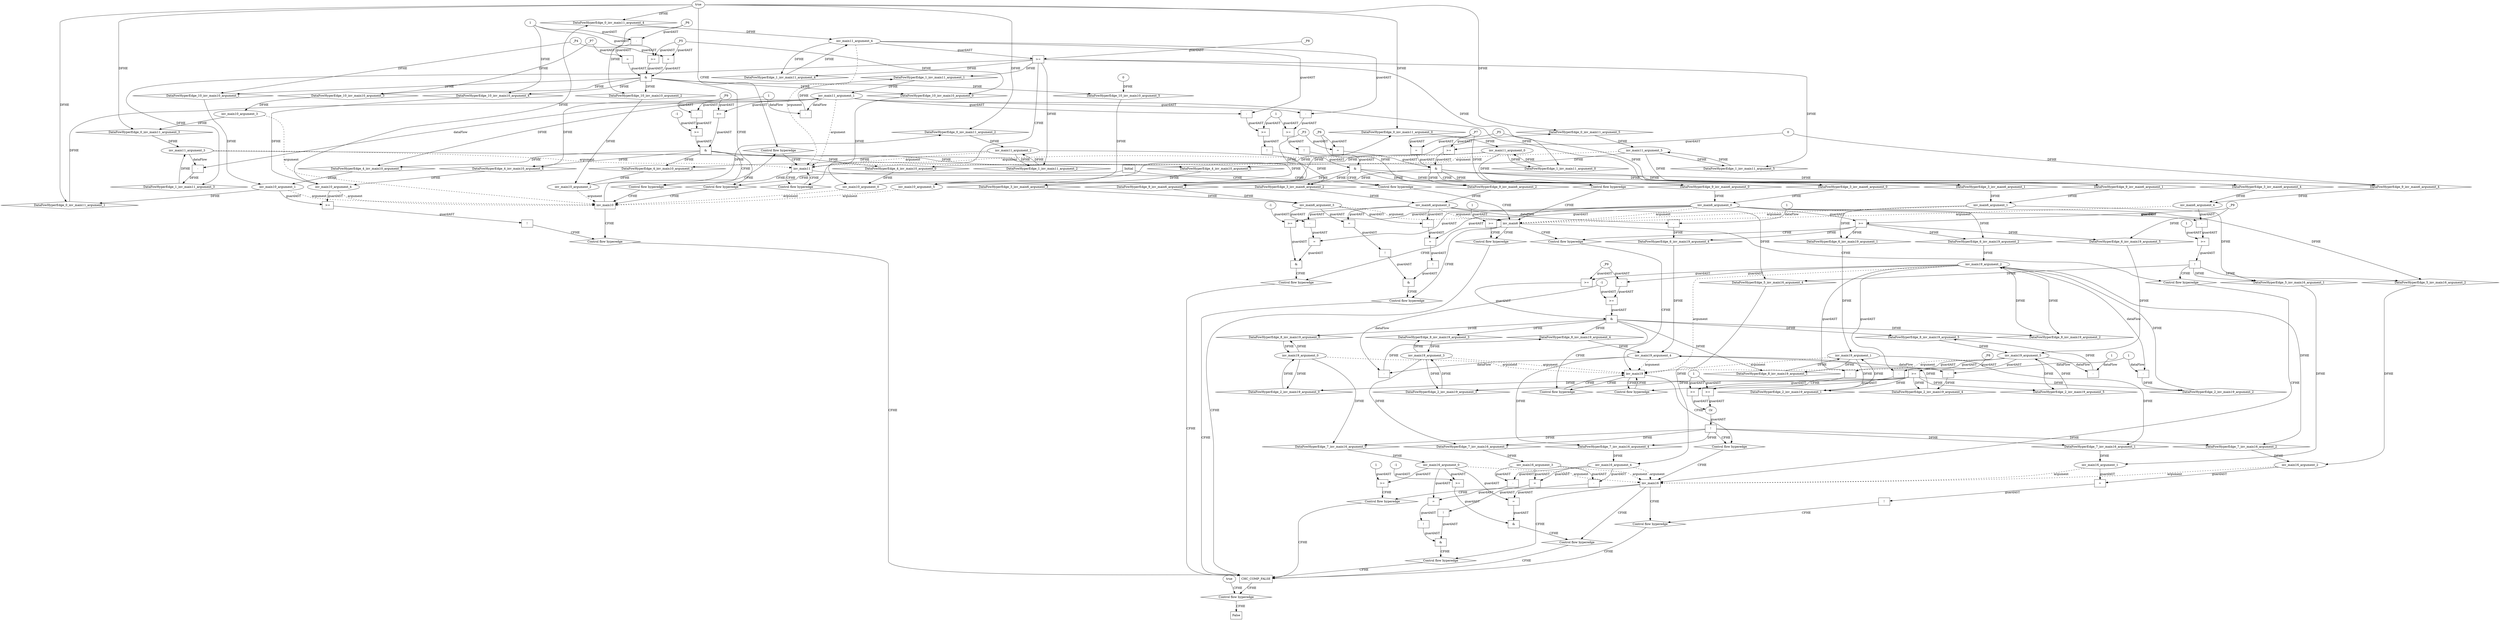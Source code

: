 // Horn Graph
digraph {
	"xxxinv_main11___inv_main10_0xxxguard_0_node_0" [label="true"  nodeName="xxxinv_main11___inv_main10_0xxxguard_0_node_0" class=Constant GNNNodeID=12]
	"xxxinv_main11___inv_main11_1xxxdataFlow_0_node_0" [label="-"  nodeName="xxxinv_main11___inv_main11_1xxxdataFlow_0_node_0" class=Operator GNNNodeID=13 shape=rect]
	"xxxinv_main11___inv_main11_1xxxdataFlow_0_node_2" [label="1"  nodeName="xxxinv_main11___inv_main11_1xxxdataFlow_0_node_2" class=IdealInt GNNNodeID=14]
		"inv_main11_argument_1" -> "xxxinv_main11___inv_main11_1xxxdataFlow_0_node_0" [ label="dataFlow"]
		"xxxinv_main11___inv_main11_1xxxdataFlow_0_node_2" -> "xxxinv_main11___inv_main11_1xxxdataFlow_0_node_0" [ label="dataFlow"]
	"xxxinv_main11___inv_main11_1xxxdataFlow1_node_0" [label="-"  nodeName="xxxinv_main11___inv_main11_1xxxdataFlow1_node_0" class=Operator GNNNodeID=15 shape=rect]
		"inv_main11_argument_3" -> "xxxinv_main11___inv_main11_1xxxdataFlow1_node_0" [ label="dataFlow"]
		"xxxinv_main11___inv_main11_1xxxdataFlow_0_node_2" -> "xxxinv_main11___inv_main11_1xxxdataFlow1_node_0" [ label="dataFlow"]
	"xxxinv_main11___inv_main11_1xxxguard_0_node_0" [label=">="  nodeName="xxxinv_main11___inv_main11_1xxxguard_0_node_0" class=Operator GNNNodeID=16 shape=rect]
	"xxxinv_main11___inv_main11_1xxxguard_0_node_2" [label="_P8"  nodeName="xxxinv_main11___inv_main11_1xxxguard_0_node_2" class=symbolicConstant GNNNodeID=17]
		"inv_main11_argument_4" -> "xxxinv_main11___inv_main11_1xxxguard_0_node_0" [ label="guardAST"]
		"xxxinv_main11___inv_main11_1xxxguard_0_node_2" -> "xxxinv_main11___inv_main11_1xxxguard_0_node_0" [ label="guardAST"]
	"xxxinv_main19___inv_main19_2xxxdataFlow_0_node_0" [label="-"  nodeName="xxxinv_main19___inv_main19_2xxxdataFlow_0_node_0" class=Operator GNNNodeID=24 shape=rect]
	"xxxinv_main19___inv_main19_2xxxdataFlow_0_node_2" [label="1"  nodeName="xxxinv_main19___inv_main19_2xxxdataFlow_0_node_2" class=IdealInt GNNNodeID=25]
		"inv_main19_argument_2" -> "xxxinv_main19___inv_main19_2xxxdataFlow_0_node_0" [ label="dataFlow"]
		"xxxinv_main19___inv_main19_2xxxdataFlow_0_node_2" -> "xxxinv_main19___inv_main19_2xxxdataFlow_0_node_0" [ label="dataFlow"]
	"xxxinv_main19___inv_main19_2xxxdataFlow1_node_0" [label="-"  nodeName="xxxinv_main19___inv_main19_2xxxdataFlow1_node_0" class=Operator GNNNodeID=26 shape=rect]
		"inv_main19_argument_4" -> "xxxinv_main19___inv_main19_2xxxdataFlow1_node_0" [ label="dataFlow"]
		"xxxinv_main19___inv_main19_2xxxdataFlow_0_node_2" -> "xxxinv_main19___inv_main19_2xxxdataFlow1_node_0" [ label="dataFlow"]
	"xxxinv_main19___inv_main19_2xxxguard_0_node_0" [label=">="  nodeName="xxxinv_main19___inv_main19_2xxxguard_0_node_0" class=Operator GNNNodeID=27 shape=rect]
	"xxxinv_main19___inv_main19_2xxxguard_0_node_2" [label="_P8"  nodeName="xxxinv_main19___inv_main19_2xxxguard_0_node_2" class=symbolicConstant GNNNodeID=28]
		"inv_main19_argument_5" -> "xxxinv_main19___inv_main19_2xxxguard_0_node_0" [ label="guardAST"]
		"xxxinv_main19___inv_main19_2xxxguard_0_node_2" -> "xxxinv_main19___inv_main19_2xxxguard_0_node_0" [ label="guardAST"]
	"xxxinv_main6___inv_main11_3xxxguard_0_node_0" [label="!"  nodeName="xxxinv_main6___inv_main11_3xxxguard_0_node_0" class=Operator GNNNodeID=34 shape=rect]
	"xxxinv_main6___inv_main11_3xxxguard_0_node_1" [label=">="  nodeName="xxxinv_main6___inv_main11_3xxxguard_0_node_1" class=Operator GNNNodeID=35 shape=rect]
	"xxxinv_main6___inv_main11_3xxxguard_0_node_2" [label="-"  nodeName="xxxinv_main6___inv_main11_3xxxguard_0_node_2" class=Operator GNNNodeID=36 shape=rect]
	"xxxinv_main6___inv_main11_3xxxguard_0_node_5" [label="1"  nodeName="xxxinv_main6___inv_main11_3xxxguard_0_node_5" class=IdealInt GNNNodeID=37]
		"xxxinv_main6___inv_main11_3xxxguard_0_node_1" -> "xxxinv_main6___inv_main11_3xxxguard_0_node_0" [ label="guardAST"]
		"xxxinv_main6___inv_main11_3xxxguard_0_node_2" -> "xxxinv_main6___inv_main11_3xxxguard_0_node_1" [ label="guardAST"]
		"xxxinv_main6___inv_main11_3xxxguard_0_node_5" -> "xxxinv_main6___inv_main11_3xxxguard_0_node_1" [ label="guardAST"]
		"inv_main11_argument_1" -> "xxxinv_main6___inv_main11_3xxxguard_0_node_2" [ label="guardAST"]
		"inv_main11_argument_4" -> "xxxinv_main6___inv_main11_3xxxguard_0_node_2" [ label="guardAST"]
	"xxxinv_main6___inv_main11_3xxxguard1_node_0" [label="!"  nodeName="xxxinv_main6___inv_main11_3xxxguard1_node_0" class=Operator GNNNodeID=38 shape=rect]
	"xxxinv_main6___inv_main11_3xxxguard1_node_1" [label=">="  nodeName="xxxinv_main6___inv_main11_3xxxguard1_node_1" class=Operator GNNNodeID=39 shape=rect]
	"xxxinv_main6___inv_main11_3xxxguard1_node_2" [label="-"  nodeName="xxxinv_main6___inv_main11_3xxxguard1_node_2" class=Operator GNNNodeID=40 shape=rect]
		"xxxinv_main6___inv_main11_3xxxguard1_node_1" -> "xxxinv_main6___inv_main11_3xxxguard1_node_0" [ label="guardAST"]
		"xxxinv_main6___inv_main11_3xxxguard1_node_2" -> "xxxinv_main6___inv_main11_3xxxguard1_node_1" [ label="guardAST"]
		"xxxinv_main6___inv_main11_3xxxguard_0_node_5" -> "xxxinv_main6___inv_main11_3xxxguard1_node_1" [ label="guardAST"]
		"inv_main11_argument_4" -> "xxxinv_main6___inv_main11_3xxxguard1_node_2" [ label="guardAST"]
		"inv_main11_argument_1" -> "xxxinv_main6___inv_main11_3xxxguard1_node_2" [ label="guardAST"]
	"xxxinv_main10___inv_main11_4xxxdataFlow_0_node_0" [label="_P9"  nodeName="xxxinv_main10___inv_main11_4xxxdataFlow_0_node_0" class=symbolicConstant GNNNodeID=41]
	"xxxinv_main10___inv_main11_4xxxguard_0_node_0" [label=">="  nodeName="xxxinv_main10___inv_main11_4xxxguard_0_node_0" class=Operator GNNNodeID=42 shape=rect]
	"xxxinv_main10___inv_main11_4xxxguard_0_node_1" [label="-"  nodeName="xxxinv_main10___inv_main11_4xxxguard_0_node_1" class=Operator GNNNodeID=43 shape=rect]
	"xxxinv_main10___inv_main11_4xxxguard_0_node_4" [label="-1"  nodeName="xxxinv_main10___inv_main11_4xxxguard_0_node_4" class=IdealInt GNNNodeID=44]
		"xxxinv_main10___inv_main11_4xxxguard_0_node_1" -> "xxxinv_main10___inv_main11_4xxxguard_0_node_0" [ label="guardAST"]
		"xxxinv_main10___inv_main11_4xxxguard_0_node_4" -> "xxxinv_main10___inv_main11_4xxxguard_0_node_0" [ label="guardAST"]
		"inv_main11_argument_1" -> "xxxinv_main10___inv_main11_4xxxguard_0_node_1" [ label="guardAST"]
		"xxxinv_main10___inv_main11_4xxxdataFlow_0_node_0" -> "xxxinv_main10___inv_main11_4xxxguard_0_node_1" [ label="guardAST"]
	"xxxinv_main10___inv_main11_4xxxguard1_node_0" [label=">="  nodeName="xxxinv_main10___inv_main11_4xxxguard1_node_0" class=Operator GNNNodeID=45 shape=rect]
		"inv_main11_argument_1" -> "xxxinv_main10___inv_main11_4xxxguard1_node_0" [ label="guardAST"]
		"xxxinv_main10___inv_main11_4xxxdataFlow_0_node_0" -> "xxxinv_main10___inv_main11_4xxxguard1_node_0" [ label="guardAST"]
	"xxxinv_main16___inv_main6_5xxxguard_0_node_0" [label="!"  nodeName="xxxinv_main16___inv_main6_5xxxguard_0_node_0" class=Operator GNNNodeID=51 shape=rect]
	"xxxinv_main16___inv_main6_5xxxguard_0_node_1" [label=">="  nodeName="xxxinv_main16___inv_main6_5xxxguard_0_node_1" class=Operator GNNNodeID=52 shape=rect]
	"xxxinv_main16___inv_main6_5xxxguard_0_node_2" [label="-"  nodeName="xxxinv_main16___inv_main6_5xxxguard_0_node_2" class=Operator GNNNodeID=53 shape=rect]
	"xxxinv_main16___inv_main6_5xxxguard_0_node_5" [label="1"  nodeName="xxxinv_main16___inv_main6_5xxxguard_0_node_5" class=IdealInt GNNNodeID=54]
		"xxxinv_main16___inv_main6_5xxxguard_0_node_1" -> "xxxinv_main16___inv_main6_5xxxguard_0_node_0" [ label="guardAST"]
		"xxxinv_main16___inv_main6_5xxxguard_0_node_2" -> "xxxinv_main16___inv_main6_5xxxguard_0_node_1" [ label="guardAST"]
		"xxxinv_main16___inv_main6_5xxxguard_0_node_5" -> "xxxinv_main16___inv_main6_5xxxguard_0_node_1" [ label="guardAST"]
		"inv_main6_argument_0" -> "xxxinv_main16___inv_main6_5xxxguard_0_node_2" [ label="guardAST"]
		"inv_main6_argument_4" -> "xxxinv_main16___inv_main6_5xxxguard_0_node_2" [ label="guardAST"]
	"xxxinv_main19___inv_main6_6xxxdataFlow1_node_0" [label="-"  nodeName="xxxinv_main19___inv_main6_6xxxdataFlow1_node_0" class=Operator GNNNodeID=55 shape=rect]
	"xxxinv_main19___inv_main6_6xxxdataFlow1_node_2" [label="1"  nodeName="xxxinv_main19___inv_main6_6xxxdataFlow1_node_2" class=IdealInt GNNNodeID=56]
		"inv_main6_argument_2" -> "xxxinv_main19___inv_main6_6xxxdataFlow1_node_0" [ label="dataFlow"]
		"xxxinv_main19___inv_main6_6xxxdataFlow1_node_2" -> "xxxinv_main19___inv_main6_6xxxdataFlow1_node_0" [ label="dataFlow"]
	"xxxinv_main19___inv_main6_6xxxdataFlow2_node_0" [label="_P9"  nodeName="xxxinv_main19___inv_main6_6xxxdataFlow2_node_0" class=symbolicConstant GNNNodeID=57]
	"xxxinv_main19___inv_main6_6xxxguard_0_node_0" [label=">="  nodeName="xxxinv_main19___inv_main6_6xxxguard_0_node_0" class=Operator GNNNodeID=58 shape=rect]
		"inv_main6_argument_0" -> "xxxinv_main19___inv_main6_6xxxguard_0_node_0" [ label="guardAST"]
		"xxxinv_main19___inv_main6_6xxxdataFlow2_node_0" -> "xxxinv_main19___inv_main6_6xxxguard_0_node_0" [ label="guardAST"]
	"xxxinv_main16___inv_main19_7xxxguard_0_node_0" [label="!"  nodeName="xxxinv_main16___inv_main19_7xxxguard_0_node_0" class=Operator GNNNodeID=59 shape=rect]
	"xxxinv_main16___inv_main19_7xxxguard_0_node_1" [label="Or"  nodeName="xxxinv_main16___inv_main19_7xxxguard_0_node_1" class=Operator GNNNodeID=60]
	"xxxinv_main16___inv_main19_7xxxguard_0_node_2" [label=">="  nodeName="xxxinv_main16___inv_main19_7xxxguard_0_node_2" class=Operator GNNNodeID=61 shape=rect]
	"xxxinv_main16___inv_main19_7xxxguard_0_node_3" [label="-"  nodeName="xxxinv_main16___inv_main19_7xxxguard_0_node_3" class=Operator GNNNodeID=62 shape=rect]
	"xxxinv_main16___inv_main19_7xxxguard_0_node_6" [label="1"  nodeName="xxxinv_main16___inv_main19_7xxxguard_0_node_6" class=IdealInt GNNNodeID=63]
	"xxxinv_main16___inv_main19_7xxxguard_0_node_7" [label=">="  nodeName="xxxinv_main16___inv_main19_7xxxguard_0_node_7" class=Operator GNNNodeID=64 shape=rect]
	"xxxinv_main16___inv_main19_7xxxguard_0_node_8" [label="-"  nodeName="xxxinv_main16___inv_main19_7xxxguard_0_node_8" class=Operator GNNNodeID=65 shape=rect]
		"xxxinv_main16___inv_main19_7xxxguard_0_node_1" -> "xxxinv_main16___inv_main19_7xxxguard_0_node_0" [ label="guardAST"]
		"xxxinv_main16___inv_main19_7xxxguard_0_node_2" -> "xxxinv_main16___inv_main19_7xxxguard_0_node_1" [ label="guardAST"]
		"xxxinv_main16___inv_main19_7xxxguard_0_node_7" -> "xxxinv_main16___inv_main19_7xxxguard_0_node_1" [ label="guardAST"]
		"xxxinv_main16___inv_main19_7xxxguard_0_node_3" -> "xxxinv_main16___inv_main19_7xxxguard_0_node_2" [ label="guardAST"]
		"xxxinv_main16___inv_main19_7xxxguard_0_node_6" -> "xxxinv_main16___inv_main19_7xxxguard_0_node_2" [ label="guardAST"]
		"inv_main19_argument_2" -> "xxxinv_main16___inv_main19_7xxxguard_0_node_3" [ label="guardAST"]
		"inv_main19_argument_5" -> "xxxinv_main16___inv_main19_7xxxguard_0_node_3" [ label="guardAST"]
		"xxxinv_main16___inv_main19_7xxxguard_0_node_8" -> "xxxinv_main16___inv_main19_7xxxguard_0_node_7" [ label="guardAST"]
		"xxxinv_main16___inv_main19_7xxxguard_0_node_6" -> "xxxinv_main16___inv_main19_7xxxguard_0_node_7" [ label="guardAST"]
		"inv_main19_argument_5" -> "xxxinv_main16___inv_main19_7xxxguard_0_node_8" [ label="guardAST"]
		"inv_main19_argument_2" -> "xxxinv_main16___inv_main19_7xxxguard_0_node_8" [ label="guardAST"]
	"xxxinv_main19___inv_main19_8xxxdataFlow_0_node_0" [label="-"  nodeName="xxxinv_main19___inv_main19_8xxxdataFlow_0_node_0" class=Operator GNNNodeID=66 shape=rect]
	"xxxinv_main19___inv_main19_8xxxdataFlow_0_node_2" [label="1"  nodeName="xxxinv_main19___inv_main19_8xxxdataFlow_0_node_2" class=IdealInt GNNNodeID=67]
		"inv_main19_argument_5" -> "xxxinv_main19___inv_main19_8xxxdataFlow_0_node_0" [ label="dataFlow"]
		"xxxinv_main19___inv_main19_8xxxdataFlow_0_node_2" -> "xxxinv_main19___inv_main19_8xxxdataFlow_0_node_0" [ label="dataFlow"]
	"xxxinv_main19___inv_main19_8xxxdataFlow1_node_0" [label="-"  nodeName="xxxinv_main19___inv_main19_8xxxdataFlow1_node_0" class=Operator GNNNodeID=68 shape=rect]
	"xxxinv_main19___inv_main19_8xxxdataFlow1_node_2" [label="-1"  nodeName="xxxinv_main19___inv_main19_8xxxdataFlow1_node_2" class=IdealInt GNNNodeID=69]
		"inv_main19_argument_4" -> "xxxinv_main19___inv_main19_8xxxdataFlow1_node_0" [ label="dataFlow"]
		"xxxinv_main19___inv_main19_8xxxdataFlow1_node_2" -> "xxxinv_main19___inv_main19_8xxxdataFlow1_node_0" [ label="dataFlow"]
	"xxxinv_main19___inv_main19_8xxxguard_0_node_0" [label=">="  nodeName="xxxinv_main19___inv_main19_8xxxguard_0_node_0" class=Operator GNNNodeID=70 shape=rect]
	"xxxinv_main19___inv_main19_8xxxguard_0_node_1" [label="-"  nodeName="xxxinv_main19___inv_main19_8xxxguard_0_node_1" class=Operator GNNNodeID=71 shape=rect]
	"xxxinv_main19___inv_main19_8xxxguard_0_node_3" [label="_P9"  nodeName="xxxinv_main19___inv_main19_8xxxguard_0_node_3" class=symbolicConstant GNNNodeID=72]
		"xxxinv_main19___inv_main19_8xxxguard_0_node_1" -> "xxxinv_main19___inv_main19_8xxxguard_0_node_0" [ label="guardAST"]
		"xxxinv_main19___inv_main19_8xxxdataFlow1_node_2" -> "xxxinv_main19___inv_main19_8xxxguard_0_node_0" [ label="guardAST"]
		"inv_main19_argument_2" -> "xxxinv_main19___inv_main19_8xxxguard_0_node_1" [ label="guardAST"]
		"xxxinv_main19___inv_main19_8xxxguard_0_node_3" -> "xxxinv_main19___inv_main19_8xxxguard_0_node_1" [ label="guardAST"]
	"xxxinv_main19___inv_main19_8xxxguard1_node_0" [label=">="  nodeName="xxxinv_main19___inv_main19_8xxxguard1_node_0" class=Operator GNNNodeID=73 shape=rect]
		"inv_main19_argument_2" -> "xxxinv_main19___inv_main19_8xxxguard1_node_0" [ label="guardAST"]
		"xxxinv_main19___inv_main19_8xxxguard_0_node_3" -> "xxxinv_main19___inv_main19_8xxxguard1_node_0" [ label="guardAST"]
	"xxxinv_main6___Initial_9xxxdataFlow_0_node_0" [label="_P5"  nodeName="xxxinv_main6___Initial_9xxxdataFlow_0_node_0" class=symbolicConstant GNNNodeID=74]
	"xxxinv_main6___Initial_9xxxdataFlow1_node_0" [label="_P7"  nodeName="xxxinv_main6___Initial_9xxxdataFlow1_node_0" class=symbolicConstant GNNNodeID=75]
	"xxxinv_main6___Initial_9xxxdataFlow2_node_0" [label="_P3"  nodeName="xxxinv_main6___Initial_9xxxdataFlow2_node_0" class=symbolicConstant GNNNodeID=76]
	"xxxinv_main6___Initial_9xxxdataFlow3_node_0" [label="0"  nodeName="xxxinv_main6___Initial_9xxxdataFlow3_node_0" class=IdealInt GNNNodeID=77]
	"xxxinv_main6___Initial_9xxxdataFlow4_node_0" [label="_P6"  nodeName="xxxinv_main6___Initial_9xxxdataFlow4_node_0" class=symbolicConstant GNNNodeID=78]
	"xxxinv_main6___Initial_9xxxguard_0_node_0" [label=">="  nodeName="xxxinv_main6___Initial_9xxxguard_0_node_0" class=Operator GNNNodeID=79 shape=rect]
		"xxxinv_main6___Initial_9xxxdataFlow3_node_0" -> "xxxinv_main6___Initial_9xxxguard_0_node_0" [ label="guardAST"]
		"xxxinv_main6___Initial_9xxxdataFlow1_node_0" -> "xxxinv_main6___Initial_9xxxguard_0_node_0" [ label="guardAST"]
	"xxxinv_main6___Initial_9xxxguard1_node_0" [label="="  nodeName="xxxinv_main6___Initial_9xxxguard1_node_0" class=Operator GNNNodeID=80 shape=rect]
		"xxxinv_main6___Initial_9xxxdataFlow2_node_0" -> "xxxinv_main6___Initial_9xxxguard1_node_0" [ label="guardAST"]
		"xxxinv_main6___Initial_9xxxdataFlow4_node_0" -> "xxxinv_main6___Initial_9xxxguard1_node_0" [ label="guardAST"]
	"xxxinv_main6___Initial_9xxxguard2_node_0" [label="="  nodeName="xxxinv_main6___Initial_9xxxguard2_node_0" class=Operator GNNNodeID=81 shape=rect]
		"xxxinv_main6___Initial_9xxxdataFlow_0_node_0" -> "xxxinv_main6___Initial_9xxxguard2_node_0" [ label="guardAST"]
		"xxxinv_main6___Initial_9xxxdataFlow1_node_0" -> "xxxinv_main6___Initial_9xxxguard2_node_0" [ label="guardAST"]
	"xxxinv_main10___Initial_10xxxdataFlow_0_node_0" [label="_P5"  nodeName="xxxinv_main10___Initial_10xxxdataFlow_0_node_0" class=symbolicConstant GNNNodeID=82]
	"xxxinv_main10___Initial_10xxxdataFlow1_node_0" [label="_P6"  nodeName="xxxinv_main10___Initial_10xxxdataFlow1_node_0" class=symbolicConstant GNNNodeID=83]
	"xxxinv_main10___Initial_10xxxdataFlow2_node_0" [label="0"  nodeName="xxxinv_main10___Initial_10xxxdataFlow2_node_0" class=IdealInt GNNNodeID=84]
	"xxxinv_main10___Initial_10xxxdataFlow3_node_0" [label="_P4"  nodeName="xxxinv_main10___Initial_10xxxdataFlow3_node_0" class=symbolicConstant GNNNodeID=85]
	"xxxinv_main10___Initial_10xxxdataFlow4_node_0" [label="1"  nodeName="xxxinv_main10___Initial_10xxxdataFlow4_node_0" class=IdealInt GNNNodeID=86]
	"xxxinv_main10___Initial_10xxxdataFlow5_node_0" [label="_P7"  nodeName="xxxinv_main10___Initial_10xxxdataFlow5_node_0" class=symbolicConstant GNNNodeID=87]
	"xxxinv_main10___Initial_10xxxguard_0_node_0" [label=">="  nodeName="xxxinv_main10___Initial_10xxxguard_0_node_0" class=Operator GNNNodeID=88 shape=rect]
		"xxxinv_main10___Initial_10xxxdataFlow_0_node_0" -> "xxxinv_main10___Initial_10xxxguard_0_node_0" [ label="guardAST"]
		"xxxinv_main10___Initial_10xxxdataFlow4_node_0" -> "xxxinv_main10___Initial_10xxxguard_0_node_0" [ label="guardAST"]
	"xxxinv_main10___Initial_10xxxguard1_node_0" [label="="  nodeName="xxxinv_main10___Initial_10xxxguard1_node_0" class=Operator GNNNodeID=89 shape=rect]
		"xxxinv_main10___Initial_10xxxdataFlow3_node_0" -> "xxxinv_main10___Initial_10xxxguard1_node_0" [ label="guardAST"]
		"xxxinv_main10___Initial_10xxxdataFlow_0_node_0" -> "xxxinv_main10___Initial_10xxxguard1_node_0" [ label="guardAST"]
	"xxxinv_main10___Initial_10xxxguard2_node_0" [label="="  nodeName="xxxinv_main10___Initial_10xxxguard2_node_0" class=Operator GNNNodeID=90 shape=rect]
	"xxxinv_main10___Initial_10xxxguard2_node_2" [label="-"  nodeName="xxxinv_main10___Initial_10xxxguard2_node_2" class=Operator GNNNodeID=91 shape=rect]
		"xxxinv_main10___Initial_10xxxdataFlow5_node_0" -> "xxxinv_main10___Initial_10xxxguard2_node_0" [ label="guardAST"]
		"xxxinv_main10___Initial_10xxxguard2_node_2" -> "xxxinv_main10___Initial_10xxxguard2_node_0" [ label="guardAST"]
		"xxxinv_main10___Initial_10xxxdataFlow1_node_0" -> "xxxinv_main10___Initial_10xxxguard2_node_2" [ label="guardAST"]
		"xxxinv_main10___Initial_10xxxdataFlow4_node_0" -> "xxxinv_main10___Initial_10xxxguard2_node_2" [ label="guardAST"]
	"xxxCHC_COMP_FALSE___inv_main10_11xxxguard_0_node_0" [label="!"  nodeName="xxxCHC_COMP_FALSE___inv_main10_11xxxguard_0_node_0" class=Operator GNNNodeID=92 shape=rect]
	"xxxCHC_COMP_FALSE___inv_main10_11xxxguard_0_node_1" [label=">="  nodeName="xxxCHC_COMP_FALSE___inv_main10_11xxxguard_0_node_1" class=Operator GNNNodeID=93 shape=rect]
		"xxxCHC_COMP_FALSE___inv_main10_11xxxguard_0_node_1" -> "xxxCHC_COMP_FALSE___inv_main10_11xxxguard_0_node_0" [ label="guardAST"]
		"inv_main10_argument_1" -> "xxxCHC_COMP_FALSE___inv_main10_11xxxguard_0_node_1" [ label="guardAST"]
		"inv_main10_argument_4" -> "xxxCHC_COMP_FALSE___inv_main10_11xxxguard_0_node_1" [ label="guardAST"]
	"xxxCHC_COMP_FALSE___inv_main6_12xxxguard_0_node_0" [label="="  nodeName="xxxCHC_COMP_FALSE___inv_main6_12xxxguard_0_node_0" class=Operator GNNNodeID=94 shape=rect]
	"xxxCHC_COMP_FALSE___inv_main6_12xxxguard_0_node_1" [label="-"  nodeName="xxxCHC_COMP_FALSE___inv_main6_12xxxguard_0_node_1" class=Operator GNNNodeID=95 shape=rect]
		"xxxCHC_COMP_FALSE___inv_main6_12xxxguard_0_node_1" -> "xxxCHC_COMP_FALSE___inv_main6_12xxxguard_0_node_0" [ label="guardAST"]
		"inv_main6_argument_0" -> "xxxCHC_COMP_FALSE___inv_main6_12xxxguard_0_node_0" [ label="guardAST"]
		"inv_main6_argument_2" -> "xxxCHC_COMP_FALSE___inv_main6_12xxxguard_0_node_1" [ label="guardAST"]
		"inv_main6_argument_3" -> "xxxCHC_COMP_FALSE___inv_main6_12xxxguard_0_node_1" [ label="guardAST"]
	"xxxCHC_COMP_FALSE___inv_main6_12xxxguard1_node_0" [label=">="  nodeName="xxxCHC_COMP_FALSE___inv_main6_12xxxguard1_node_0" class=Operator GNNNodeID=96 shape=rect]
	"xxxCHC_COMP_FALSE___inv_main6_12xxxguard1_node_1" [label="-1"  nodeName="xxxCHC_COMP_FALSE___inv_main6_12xxxguard1_node_1" class=IdealInt GNNNodeID=97]
		"xxxCHC_COMP_FALSE___inv_main6_12xxxguard1_node_1" -> "xxxCHC_COMP_FALSE___inv_main6_12xxxguard1_node_0" [ label="guardAST"]
		"inv_main6_argument_0" -> "xxxCHC_COMP_FALSE___inv_main6_12xxxguard1_node_0" [ label="guardAST"]
	"xxxCHC_COMP_FALSE___inv_main6_13xxxguard_0_node_0" [label=">="  nodeName="xxxCHC_COMP_FALSE___inv_main6_13xxxguard_0_node_0" class=Operator GNNNodeID=98 shape=rect]
	"xxxCHC_COMP_FALSE___inv_main6_13xxxguard_0_node_2" [label="1"  nodeName="xxxCHC_COMP_FALSE___inv_main6_13xxxguard_0_node_2" class=IdealInt GNNNodeID=99]
		"inv_main6_argument_0" -> "xxxCHC_COMP_FALSE___inv_main6_13xxxguard_0_node_0" [ label="guardAST"]
		"xxxCHC_COMP_FALSE___inv_main6_13xxxguard_0_node_2" -> "xxxCHC_COMP_FALSE___inv_main6_13xxxguard_0_node_0" [ label="guardAST"]
	"xxxCHC_COMP_FALSE___inv_main6_14xxxguard_0_node_0" [label="!"  nodeName="xxxCHC_COMP_FALSE___inv_main6_14xxxguard_0_node_0" class=Operator GNNNodeID=100 shape=rect]
	"xxxCHC_COMP_FALSE___inv_main6_14xxxguard_0_node_1" [label="="  nodeName="xxxCHC_COMP_FALSE___inv_main6_14xxxguard_0_node_1" class=Operator GNNNodeID=101 shape=rect]
	"xxxCHC_COMP_FALSE___inv_main6_14xxxguard_0_node_2" [label="-"  nodeName="xxxCHC_COMP_FALSE___inv_main6_14xxxguard_0_node_2" class=Operator GNNNodeID=102 shape=rect]
		"xxxCHC_COMP_FALSE___inv_main6_14xxxguard_0_node_1" -> "xxxCHC_COMP_FALSE___inv_main6_14xxxguard_0_node_0" [ label="guardAST"]
		"xxxCHC_COMP_FALSE___inv_main6_14xxxguard_0_node_2" -> "xxxCHC_COMP_FALSE___inv_main6_14xxxguard_0_node_1" [ label="guardAST"]
		"inv_main6_argument_0" -> "xxxCHC_COMP_FALSE___inv_main6_14xxxguard_0_node_1" [ label="guardAST"]
		"inv_main6_argument_2" -> "xxxCHC_COMP_FALSE___inv_main6_14xxxguard_0_node_2" [ label="guardAST"]
		"inv_main6_argument_3" -> "xxxCHC_COMP_FALSE___inv_main6_14xxxguard_0_node_2" [ label="guardAST"]
	"xxxCHC_COMP_FALSE___inv_main6_14xxxguard1_node_0" [label="!"  nodeName="xxxCHC_COMP_FALSE___inv_main6_14xxxguard1_node_0" class=Operator GNNNodeID=103 shape=rect]
	"xxxCHC_COMP_FALSE___inv_main6_14xxxguard1_node_1" [label="="  nodeName="xxxCHC_COMP_FALSE___inv_main6_14xxxguard1_node_1" class=Operator GNNNodeID=104 shape=rect]
		"xxxCHC_COMP_FALSE___inv_main6_14xxxguard1_node_1" -> "xxxCHC_COMP_FALSE___inv_main6_14xxxguard1_node_0" [ label="guardAST"]
		"inv_main6_argument_2" -> "xxxCHC_COMP_FALSE___inv_main6_14xxxguard1_node_1" [ label="guardAST"]
		"inv_main6_argument_3" -> "xxxCHC_COMP_FALSE___inv_main6_14xxxguard1_node_1" [ label="guardAST"]
	"xxxCHC_COMP_FALSE___inv_main16_15xxxguard_0_node_0" [label="="  nodeName="xxxCHC_COMP_FALSE___inv_main16_15xxxguard_0_node_0" class=Operator GNNNodeID=105 shape=rect]
	"xxxCHC_COMP_FALSE___inv_main16_15xxxguard_0_node_1" [label="-"  nodeName="xxxCHC_COMP_FALSE___inv_main16_15xxxguard_0_node_1" class=Operator GNNNodeID=106 shape=rect]
		"xxxCHC_COMP_FALSE___inv_main16_15xxxguard_0_node_1" -> "xxxCHC_COMP_FALSE___inv_main16_15xxxguard_0_node_0" [ label="guardAST"]
		"inv_main16_argument_0" -> "xxxCHC_COMP_FALSE___inv_main16_15xxxguard_0_node_0" [ label="guardAST"]
		"inv_main16_argument_3" -> "xxxCHC_COMP_FALSE___inv_main16_15xxxguard_0_node_1" [ label="guardAST"]
		"inv_main16_argument_4" -> "xxxCHC_COMP_FALSE___inv_main16_15xxxguard_0_node_1" [ label="guardAST"]
	"xxxCHC_COMP_FALSE___inv_main16_15xxxguard1_node_0" [label=">="  nodeName="xxxCHC_COMP_FALSE___inv_main16_15xxxguard1_node_0" class=Operator GNNNodeID=107 shape=rect]
	"xxxCHC_COMP_FALSE___inv_main16_15xxxguard1_node_1" [label="-1"  nodeName="xxxCHC_COMP_FALSE___inv_main16_15xxxguard1_node_1" class=IdealInt GNNNodeID=108]
		"xxxCHC_COMP_FALSE___inv_main16_15xxxguard1_node_1" -> "xxxCHC_COMP_FALSE___inv_main16_15xxxguard1_node_0" [ label="guardAST"]
		"inv_main16_argument_0" -> "xxxCHC_COMP_FALSE___inv_main16_15xxxguard1_node_0" [ label="guardAST"]
	"xxxCHC_COMP_FALSE___inv_main16_16xxxguard_0_node_0" [label=">="  nodeName="xxxCHC_COMP_FALSE___inv_main16_16xxxguard_0_node_0" class=Operator GNNNodeID=109 shape=rect]
	"xxxCHC_COMP_FALSE___inv_main16_16xxxguard_0_node_2" [label="1"  nodeName="xxxCHC_COMP_FALSE___inv_main16_16xxxguard_0_node_2" class=IdealInt GNNNodeID=110]
		"inv_main16_argument_0" -> "xxxCHC_COMP_FALSE___inv_main16_16xxxguard_0_node_0" [ label="guardAST"]
		"xxxCHC_COMP_FALSE___inv_main16_16xxxguard_0_node_2" -> "xxxCHC_COMP_FALSE___inv_main16_16xxxguard_0_node_0" [ label="guardAST"]
	"xxxCHC_COMP_FALSE___inv_main16_17xxxguard_0_node_0" [label="!"  nodeName="xxxCHC_COMP_FALSE___inv_main16_17xxxguard_0_node_0" class=Operator GNNNodeID=111 shape=rect]
	"xxxCHC_COMP_FALSE___inv_main16_17xxxguard_0_node_1" [label="="  nodeName="xxxCHC_COMP_FALSE___inv_main16_17xxxguard_0_node_1" class=Operator GNNNodeID=112 shape=rect]
	"xxxCHC_COMP_FALSE___inv_main16_17xxxguard_0_node_2" [label="-"  nodeName="xxxCHC_COMP_FALSE___inv_main16_17xxxguard_0_node_2" class=Operator GNNNodeID=113 shape=rect]
		"xxxCHC_COMP_FALSE___inv_main16_17xxxguard_0_node_1" -> "xxxCHC_COMP_FALSE___inv_main16_17xxxguard_0_node_0" [ label="guardAST"]
		"xxxCHC_COMP_FALSE___inv_main16_17xxxguard_0_node_2" -> "xxxCHC_COMP_FALSE___inv_main16_17xxxguard_0_node_1" [ label="guardAST"]
		"inv_main16_argument_0" -> "xxxCHC_COMP_FALSE___inv_main16_17xxxguard_0_node_1" [ label="guardAST"]
		"inv_main16_argument_3" -> "xxxCHC_COMP_FALSE___inv_main16_17xxxguard_0_node_2" [ label="guardAST"]
		"inv_main16_argument_4" -> "xxxCHC_COMP_FALSE___inv_main16_17xxxguard_0_node_2" [ label="guardAST"]
	"xxxCHC_COMP_FALSE___inv_main16_17xxxguard1_node_0" [label="!"  nodeName="xxxCHC_COMP_FALSE___inv_main16_17xxxguard1_node_0" class=Operator GNNNodeID=114 shape=rect]
	"xxxCHC_COMP_FALSE___inv_main16_17xxxguard1_node_1" [label="="  nodeName="xxxCHC_COMP_FALSE___inv_main16_17xxxguard1_node_1" class=Operator GNNNodeID=115 shape=rect]
		"xxxCHC_COMP_FALSE___inv_main16_17xxxguard1_node_1" -> "xxxCHC_COMP_FALSE___inv_main16_17xxxguard1_node_0" [ label="guardAST"]
		"inv_main16_argument_3" -> "xxxCHC_COMP_FALSE___inv_main16_17xxxguard1_node_1" [ label="guardAST"]
		"inv_main16_argument_4" -> "xxxCHC_COMP_FALSE___inv_main16_17xxxguard1_node_1" [ label="guardAST"]
	"xxxCHC_COMP_FALSE___inv_main16_18xxxguard_0_node_0" [label="!"  nodeName="xxxCHC_COMP_FALSE___inv_main16_18xxxguard_0_node_0" class=Operator GNNNodeID=116 shape=rect]
	"xxxCHC_COMP_FALSE___inv_main16_18xxxguard_0_node_1" [label="="  nodeName="xxxCHC_COMP_FALSE___inv_main16_18xxxguard_0_node_1" class=Operator GNNNodeID=117 shape=rect]
		"xxxCHC_COMP_FALSE___inv_main16_18xxxguard_0_node_1" -> "xxxCHC_COMP_FALSE___inv_main16_18xxxguard_0_node_0" [ label="guardAST"]
		"inv_main16_argument_1" -> "xxxCHC_COMP_FALSE___inv_main16_18xxxguard_0_node_1" [ label="guardAST"]
		"inv_main16_argument_2" -> "xxxCHC_COMP_FALSE___inv_main16_18xxxguard_0_node_1" [ label="guardAST"]
	"xxxFALSE___CHC_COMP_FALSE_19xxxguard_0_node_0" [label="true"  nodeName="xxxFALSE___CHC_COMP_FALSE_19xxxguard_0_node_0" class=Constant GNNNodeID=118]
	"CHC_COMP_FALSE" [label="CHC_COMP_FALSE"  nodeName="CHC_COMP_FALSE" class=CONTROL GNNNodeID=119 shape="rect"]
	"inv_main10" [label="inv_main10"  nodeName="inv_main10" class=CONTROL GNNNodeID=120 shape="rect"]
	"inv_main11" [label="inv_main11"  nodeName="inv_main11" class=CONTROL GNNNodeID=121 shape="rect"]
	"inv_main16" [label="inv_main16"  nodeName="inv_main16" class=CONTROL GNNNodeID=122 shape="rect"]
	"inv_main19" [label="inv_main19"  nodeName="inv_main19" class=CONTROL GNNNodeID=123 shape="rect"]
	"inv_main6" [label="inv_main6"  nodeName="inv_main6" class=CONTROL GNNNodeID=124 shape="rect"]
	"FALSE" [label="False"  nodeName=False class=CONTROL GNNNodeID=125 shape="rect"]
	"Initial" [label="Initial"  nodeName=Initial class=CONTROL GNNNodeID=126 shape="rect"]
	"ControlFowHyperEdge_0" [label="Control flow hyperedge"  hyperEdgeNodeID=0 nodeName=ControlFowHyperEdge_0 class=controlFlowHyperEdge shape="diamond"]
		"inv_main10" -> ControlFowHyperEdge_0 [ label="CFHE"]
		"ControlFowHyperEdge_0" -> "inv_main11" [ label="CFHE"]
	"ControlFowHyperEdge_1" [label="Control flow hyperedge"  hyperEdgeNodeID=1 nodeName=ControlFowHyperEdge_1 class=controlFlowHyperEdge shape="diamond"]
		"inv_main11" -> ControlFowHyperEdge_1 [ label="CFHE"]
		"ControlFowHyperEdge_1" -> "inv_main11" [ label="CFHE"]
	"ControlFowHyperEdge_2" [label="Control flow hyperedge"  hyperEdgeNodeID=2 nodeName=ControlFowHyperEdge_2 class=controlFlowHyperEdge shape="diamond"]
		"inv_main19" -> ControlFowHyperEdge_2 [ label="CFHE"]
		"ControlFowHyperEdge_2" -> "inv_main19" [ label="CFHE"]
	"ControlFowHyperEdge_3" [label="Control flow hyperedge"  hyperEdgeNodeID=3 nodeName=ControlFowHyperEdge_3 class=controlFlowHyperEdge shape="diamond"]
		"inv_main11" -> ControlFowHyperEdge_3 [ label="CFHE"]
		"ControlFowHyperEdge_3" -> "inv_main6" [ label="CFHE"]
	"ControlFowHyperEdge_4" [label="Control flow hyperedge"  hyperEdgeNodeID=4 nodeName=ControlFowHyperEdge_4 class=controlFlowHyperEdge shape="diamond"]
		"inv_main11" -> ControlFowHyperEdge_4 [ label="CFHE"]
		"ControlFowHyperEdge_4" -> "inv_main10" [ label="CFHE"]
	"ControlFowHyperEdge_5" [label="Control flow hyperedge"  hyperEdgeNodeID=5 nodeName=ControlFowHyperEdge_5 class=controlFlowHyperEdge shape="diamond"]
		"inv_main6" -> ControlFowHyperEdge_5 [ label="CFHE"]
		"ControlFowHyperEdge_5" -> "inv_main16" [ label="CFHE"]
	"ControlFowHyperEdge_6" [label="Control flow hyperedge"  hyperEdgeNodeID=6 nodeName=ControlFowHyperEdge_6 class=controlFlowHyperEdge shape="diamond"]
		"inv_main6" -> ControlFowHyperEdge_6 [ label="CFHE"]
		"ControlFowHyperEdge_6" -> "inv_main19" [ label="CFHE"]
	"ControlFowHyperEdge_7" [label="Control flow hyperedge"  hyperEdgeNodeID=7 nodeName=ControlFowHyperEdge_7 class=controlFlowHyperEdge shape="diamond"]
		"inv_main19" -> ControlFowHyperEdge_7 [ label="CFHE"]
		"ControlFowHyperEdge_7" -> "inv_main16" [ label="CFHE"]
	"ControlFowHyperEdge_8" [label="Control flow hyperedge"  hyperEdgeNodeID=8 nodeName=ControlFowHyperEdge_8 class=controlFlowHyperEdge shape="diamond"]
		"inv_main19" -> ControlFowHyperEdge_8 [ label="CFHE"]
		"ControlFowHyperEdge_8" -> "inv_main19" [ label="CFHE"]
	"ControlFowHyperEdge_9" [label="Control flow hyperedge"  hyperEdgeNodeID=9 nodeName=ControlFowHyperEdge_9 class=controlFlowHyperEdge shape="diamond"]
		"Initial" -> ControlFowHyperEdge_9 [ label="CFHE"]
		"ControlFowHyperEdge_9" -> "inv_main6" [ label="CFHE"]
	"ControlFowHyperEdge_10" [label="Control flow hyperedge"  hyperEdgeNodeID=10 nodeName=ControlFowHyperEdge_10 class=controlFlowHyperEdge shape="diamond"]
		"Initial" -> ControlFowHyperEdge_10 [ label="CFHE"]
		"ControlFowHyperEdge_10" -> "inv_main10" [ label="CFHE"]
	"ControlFowHyperEdge_11" [label="Control flow hyperedge"  hyperEdgeNodeID=11 nodeName=ControlFowHyperEdge_11 class=controlFlowHyperEdge shape="diamond"]
		"inv_main10" -> ControlFowHyperEdge_11 [ label="CFHE"]
		"ControlFowHyperEdge_11" -> "CHC_COMP_FALSE" [ label="CFHE"]
	"ControlFowHyperEdge_12" [label="Control flow hyperedge"  hyperEdgeNodeID=12 nodeName=ControlFowHyperEdge_12 class=controlFlowHyperEdge shape="diamond"]
		"inv_main6" -> ControlFowHyperEdge_12 [ label="CFHE"]
		"ControlFowHyperEdge_12" -> "CHC_COMP_FALSE" [ label="CFHE"]
	"ControlFowHyperEdge_13" [label="Control flow hyperedge"  hyperEdgeNodeID=13 nodeName=ControlFowHyperEdge_13 class=controlFlowHyperEdge shape="diamond"]
		"inv_main6" -> ControlFowHyperEdge_13 [ label="CFHE"]
		"ControlFowHyperEdge_13" -> "CHC_COMP_FALSE" [ label="CFHE"]
	"ControlFowHyperEdge_14" [label="Control flow hyperedge"  hyperEdgeNodeID=14 nodeName=ControlFowHyperEdge_14 class=controlFlowHyperEdge shape="diamond"]
		"inv_main6" -> ControlFowHyperEdge_14 [ label="CFHE"]
		"ControlFowHyperEdge_14" -> "CHC_COMP_FALSE" [ label="CFHE"]
	"ControlFowHyperEdge_15" [label="Control flow hyperedge"  hyperEdgeNodeID=15 nodeName=ControlFowHyperEdge_15 class=controlFlowHyperEdge shape="diamond"]
		"inv_main16" -> ControlFowHyperEdge_15 [ label="CFHE"]
		"ControlFowHyperEdge_15" -> "CHC_COMP_FALSE" [ label="CFHE"]
	"ControlFowHyperEdge_16" [label="Control flow hyperedge"  hyperEdgeNodeID=16 nodeName=ControlFowHyperEdge_16 class=controlFlowHyperEdge shape="diamond"]
		"inv_main16" -> ControlFowHyperEdge_16 [ label="CFHE"]
		"ControlFowHyperEdge_16" -> "CHC_COMP_FALSE" [ label="CFHE"]
	"ControlFowHyperEdge_17" [label="Control flow hyperedge"  hyperEdgeNodeID=17 nodeName=ControlFowHyperEdge_17 class=controlFlowHyperEdge shape="diamond"]
		"inv_main16" -> ControlFowHyperEdge_17 [ label="CFHE"]
		"ControlFowHyperEdge_17" -> "CHC_COMP_FALSE" [ label="CFHE"]
	"ControlFowHyperEdge_18" [label="Control flow hyperedge"  hyperEdgeNodeID=18 nodeName=ControlFowHyperEdge_18 class=controlFlowHyperEdge shape="diamond"]
		"inv_main16" -> ControlFowHyperEdge_18 [ label="CFHE"]
		"ControlFowHyperEdge_18" -> "CHC_COMP_FALSE" [ label="CFHE"]
	"ControlFowHyperEdge_19" [label="Control flow hyperedge"  hyperEdgeNodeID=19 nodeName=ControlFowHyperEdge_19 class=controlFlowHyperEdge shape="diamond"]
		"CHC_COMP_FALSE" -> ControlFowHyperEdge_19 [ label="CFHE"]
		"ControlFowHyperEdge_19" -> "FALSE" [ label="CFHE"]
	"inv_main11_argument_0" [label="inv_main11_argument_0"  nodeName=argument0 class=argument shape=oval GNNNodeID=127 head="inv_main11"]
		"inv_main11_argument_0" -> "inv_main11" [ label="argument" style=dashed]
	"inv_main11_argument_1" [label="inv_main11_argument_1"  nodeName=argument1 class=argument shape=oval GNNNodeID=127 head="inv_main11"]
		"inv_main11_argument_1" -> "inv_main11" [ label="argument" style=dashed]
	"inv_main11_argument_2" [label="inv_main11_argument_2"  nodeName=argument2 class=argument shape=oval GNNNodeID=127 head="inv_main11"]
		"inv_main11_argument_2" -> "inv_main11" [ label="argument" style=dashed]
	"inv_main11_argument_3" [label="inv_main11_argument_3"  nodeName=argument3 class=argument shape=oval GNNNodeID=127 head="inv_main11"]
		"inv_main11_argument_3" -> "inv_main11" [ label="argument" style=dashed]
	"inv_main11_argument_4" [label="inv_main11_argument_4"  nodeName=argument4 class=argument shape=oval GNNNodeID=127 head="inv_main11"]
		"inv_main11_argument_4" -> "inv_main11" [ label="argument" style=dashed]
	"inv_main11_argument_5" [label="inv_main11_argument_5"  nodeName=argument5 class=argument shape=oval GNNNodeID=127 head="inv_main11"]
		"inv_main11_argument_5" -> "inv_main11" [ label="argument" style=dashed]
	"inv_main10_argument_0" [label="inv_main10_argument_0"  nodeName=argument0 class=argument shape=oval GNNNodeID=127 head="inv_main10"]
		"inv_main10_argument_0" -> "inv_main10" [ label="argument" style=dashed]
	"inv_main10_argument_1" [label="inv_main10_argument_1"  nodeName=argument1 class=argument shape=oval GNNNodeID=127 head="inv_main10"]
		"inv_main10_argument_1" -> "inv_main10" [ label="argument" style=dashed]
	"inv_main10_argument_2" [label="inv_main10_argument_2"  nodeName=argument2 class=argument shape=oval GNNNodeID=127 head="inv_main10"]
		"inv_main10_argument_2" -> "inv_main10" [ label="argument" style=dashed]
	"inv_main10_argument_3" [label="inv_main10_argument_3"  nodeName=argument3 class=argument shape=oval GNNNodeID=127 head="inv_main10"]
		"inv_main10_argument_3" -> "inv_main10" [ label="argument" style=dashed]
	"inv_main10_argument_4" [label="inv_main10_argument_4"  nodeName=argument4 class=argument shape=oval GNNNodeID=127 head="inv_main10"]
		"inv_main10_argument_4" -> "inv_main10" [ label="argument" style=dashed]
	"inv_main10_argument_5" [label="inv_main10_argument_5"  nodeName=argument5 class=argument shape=oval GNNNodeID=127 head="inv_main10"]
		"inv_main10_argument_5" -> "inv_main10" [ label="argument" style=dashed]
	"inv_main19_argument_0" [label="inv_main19_argument_0"  nodeName=argument0 class=argument shape=oval GNNNodeID=127 head="inv_main19"]
		"inv_main19_argument_0" -> "inv_main19" [ label="argument" style=dashed]
	"inv_main19_argument_1" [label="inv_main19_argument_1"  nodeName=argument1 class=argument shape=oval GNNNodeID=127 head="inv_main19"]
		"inv_main19_argument_1" -> "inv_main19" [ label="argument" style=dashed]
	"inv_main19_argument_2" [label="inv_main19_argument_2"  nodeName=argument2 class=argument shape=oval GNNNodeID=127 head="inv_main19"]
		"inv_main19_argument_2" -> "inv_main19" [ label="argument" style=dashed]
	"inv_main19_argument_3" [label="inv_main19_argument_3"  nodeName=argument3 class=argument shape=oval GNNNodeID=127 head="inv_main19"]
		"inv_main19_argument_3" -> "inv_main19" [ label="argument" style=dashed]
	"inv_main19_argument_4" [label="inv_main19_argument_4"  nodeName=argument4 class=argument shape=oval GNNNodeID=127 head="inv_main19"]
		"inv_main19_argument_4" -> "inv_main19" [ label="argument" style=dashed]
	"inv_main19_argument_5" [label="inv_main19_argument_5"  nodeName=argument5 class=argument shape=oval GNNNodeID=127 head="inv_main19"]
		"inv_main19_argument_5" -> "inv_main19" [ label="argument" style=dashed]
	"inv_main6_argument_0" [label="inv_main6_argument_0"  nodeName=argument0 class=argument shape=oval GNNNodeID=127 head="inv_main6"]
		"inv_main6_argument_0" -> "inv_main6" [ label="argument" style=dashed]
	"inv_main6_argument_1" [label="inv_main6_argument_1"  nodeName=argument1 class=argument shape=oval GNNNodeID=127 head="inv_main6"]
		"inv_main6_argument_1" -> "inv_main6" [ label="argument" style=dashed]
	"inv_main6_argument_2" [label="inv_main6_argument_2"  nodeName=argument2 class=argument shape=oval GNNNodeID=127 head="inv_main6"]
		"inv_main6_argument_2" -> "inv_main6" [ label="argument" style=dashed]
	"inv_main6_argument_3" [label="inv_main6_argument_3"  nodeName=argument3 class=argument shape=oval GNNNodeID=127 head="inv_main6"]
		"inv_main6_argument_3" -> "inv_main6" [ label="argument" style=dashed]
	"inv_main6_argument_4" [label="inv_main6_argument_4"  nodeName=argument4 class=argument shape=oval GNNNodeID=127 head="inv_main6"]
		"inv_main6_argument_4" -> "inv_main6" [ label="argument" style=dashed]
	"inv_main16_argument_0" [label="inv_main16_argument_0"  nodeName=argument0 class=argument shape=oval GNNNodeID=127 head="inv_main16"]
		"inv_main16_argument_0" -> "inv_main16" [ label="argument" style=dashed]
	"inv_main16_argument_1" [label="inv_main16_argument_1"  nodeName=argument1 class=argument shape=oval GNNNodeID=127 head="inv_main16"]
		"inv_main16_argument_1" -> "inv_main16" [ label="argument" style=dashed]
	"inv_main16_argument_2" [label="inv_main16_argument_2"  nodeName=argument2 class=argument shape=oval GNNNodeID=127 head="inv_main16"]
		"inv_main16_argument_2" -> "inv_main16" [ label="argument" style=dashed]
	"inv_main16_argument_3" [label="inv_main16_argument_3"  nodeName=argument3 class=argument shape=oval GNNNodeID=127 head="inv_main16"]
		"inv_main16_argument_3" -> "inv_main16" [ label="argument" style=dashed]
	"inv_main16_argument_4" [label="inv_main16_argument_4"  nodeName=argument4 class=argument shape=oval GNNNodeID=127 head="inv_main16"]
		"inv_main16_argument_4" -> "inv_main16" [ label="argument" style=dashed]
		"xxxinv_main11___inv_main10_0xxxguard_0_node_0" -> "ControlFowHyperEdge_0" [ label="CFHE"]
		"xxxinv_main11___inv_main11_1xxxguard_0_node_0" -> "ControlFowHyperEdge_1" [ label="CFHE"]
		"xxxinv_main19___inv_main19_2xxxguard_0_node_0" -> "ControlFowHyperEdge_2" [ label="CFHE"]
	"xxxinv_main6___inv_main11_3xxx_and" [label="&"  andName="xxxinv_main6___inv_main11_3xxx_and" class=Operator shape=rect]
		"xxxinv_main6___inv_main11_3xxxguard_0_node_0" -> "xxxinv_main6___inv_main11_3xxx_and" [ label="guardAST"]
		"xxxinv_main6___inv_main11_3xxxguard1_node_0" -> "xxxinv_main6___inv_main11_3xxx_and" [ label="guardAST"]
		"xxxinv_main6___inv_main11_3xxx_and" -> "ControlFowHyperEdge_3" [ label="CFHE"]
	"xxxinv_main10___inv_main11_4xxx_and" [label="&"  andName="xxxinv_main10___inv_main11_4xxx_and" class=Operator shape=rect]
		"xxxinv_main10___inv_main11_4xxxguard_0_node_0" -> "xxxinv_main10___inv_main11_4xxx_and" [ label="guardAST"]
		"xxxinv_main10___inv_main11_4xxxguard1_node_0" -> "xxxinv_main10___inv_main11_4xxx_and" [ label="guardAST"]
		"xxxinv_main10___inv_main11_4xxx_and" -> "ControlFowHyperEdge_4" [ label="CFHE"]
		"xxxinv_main16___inv_main6_5xxxguard_0_node_0" -> "ControlFowHyperEdge_5" [ label="CFHE"]
		"xxxinv_main19___inv_main6_6xxxguard_0_node_0" -> "ControlFowHyperEdge_6" [ label="CFHE"]
		"xxxinv_main16___inv_main19_7xxxguard_0_node_0" -> "ControlFowHyperEdge_7" [ label="CFHE"]
	"xxxinv_main19___inv_main19_8xxx_and" [label="&"  andName="xxxinv_main19___inv_main19_8xxx_and" class=Operator shape=rect]
		"xxxinv_main19___inv_main19_8xxxguard_0_node_0" -> "xxxinv_main19___inv_main19_8xxx_and" [ label="guardAST"]
		"xxxinv_main19___inv_main19_8xxxguard1_node_0" -> "xxxinv_main19___inv_main19_8xxx_and" [ label="guardAST"]
		"xxxinv_main19___inv_main19_8xxx_and" -> "ControlFowHyperEdge_8" [ label="CFHE"]
	"xxxinv_main6___Initial_9xxx_and" [label="&"  andName="xxxinv_main6___Initial_9xxx_and" class=Operator shape=rect]
		"xxxinv_main6___Initial_9xxxguard_0_node_0" -> "xxxinv_main6___Initial_9xxx_and" [ label="guardAST"]
		"xxxinv_main6___Initial_9xxxguard1_node_0" -> "xxxinv_main6___Initial_9xxx_and" [ label="guardAST"]
		"xxxinv_main6___Initial_9xxxguard2_node_0" -> "xxxinv_main6___Initial_9xxx_and" [ label="guardAST"]
		"xxxinv_main6___Initial_9xxx_and" -> "ControlFowHyperEdge_9" [ label="CFHE"]
	"xxxinv_main10___Initial_10xxx_and" [label="&"  andName="xxxinv_main10___Initial_10xxx_and" class=Operator shape=rect]
		"xxxinv_main10___Initial_10xxxguard_0_node_0" -> "xxxinv_main10___Initial_10xxx_and" [ label="guardAST"]
		"xxxinv_main10___Initial_10xxxguard1_node_0" -> "xxxinv_main10___Initial_10xxx_and" [ label="guardAST"]
		"xxxinv_main10___Initial_10xxxguard2_node_0" -> "xxxinv_main10___Initial_10xxx_and" [ label="guardAST"]
		"xxxinv_main10___Initial_10xxx_and" -> "ControlFowHyperEdge_10" [ label="CFHE"]
		"xxxCHC_COMP_FALSE___inv_main10_11xxxguard_0_node_0" -> "ControlFowHyperEdge_11" [ label="CFHE"]
	"xxxCHC_COMP_FALSE___inv_main6_12xxx_and" [label="&"  andName="xxxCHC_COMP_FALSE___inv_main6_12xxx_and" class=Operator shape=rect]
		"xxxCHC_COMP_FALSE___inv_main6_12xxxguard_0_node_0" -> "xxxCHC_COMP_FALSE___inv_main6_12xxx_and" [ label="guardAST"]
		"xxxCHC_COMP_FALSE___inv_main6_12xxxguard1_node_0" -> "xxxCHC_COMP_FALSE___inv_main6_12xxx_and" [ label="guardAST"]
		"xxxCHC_COMP_FALSE___inv_main6_12xxx_and" -> "ControlFowHyperEdge_12" [ label="CFHE"]
		"xxxCHC_COMP_FALSE___inv_main6_13xxxguard_0_node_0" -> "ControlFowHyperEdge_13" [ label="CFHE"]
	"xxxCHC_COMP_FALSE___inv_main6_14xxx_and" [label="&"  andName="xxxCHC_COMP_FALSE___inv_main6_14xxx_and" class=Operator shape=rect]
		"xxxCHC_COMP_FALSE___inv_main6_14xxxguard_0_node_0" -> "xxxCHC_COMP_FALSE___inv_main6_14xxx_and" [ label="guardAST"]
		"xxxCHC_COMP_FALSE___inv_main6_14xxxguard1_node_0" -> "xxxCHC_COMP_FALSE___inv_main6_14xxx_and" [ label="guardAST"]
		"xxxCHC_COMP_FALSE___inv_main6_14xxx_and" -> "ControlFowHyperEdge_14" [ label="CFHE"]
	"xxxCHC_COMP_FALSE___inv_main16_15xxx_and" [label="&"  andName="xxxCHC_COMP_FALSE___inv_main16_15xxx_and" class=Operator shape=rect]
		"xxxCHC_COMP_FALSE___inv_main16_15xxxguard_0_node_0" -> "xxxCHC_COMP_FALSE___inv_main16_15xxx_and" [ label="guardAST"]
		"xxxCHC_COMP_FALSE___inv_main16_15xxxguard1_node_0" -> "xxxCHC_COMP_FALSE___inv_main16_15xxx_and" [ label="guardAST"]
		"xxxCHC_COMP_FALSE___inv_main16_15xxx_and" -> "ControlFowHyperEdge_15" [ label="CFHE"]
		"xxxCHC_COMP_FALSE___inv_main16_16xxxguard_0_node_0" -> "ControlFowHyperEdge_16" [ label="CFHE"]
	"xxxCHC_COMP_FALSE___inv_main16_17xxx_and" [label="&"  andName="xxxCHC_COMP_FALSE___inv_main16_17xxx_and" class=Operator shape=rect]
		"xxxCHC_COMP_FALSE___inv_main16_17xxxguard_0_node_0" -> "xxxCHC_COMP_FALSE___inv_main16_17xxx_and" [ label="guardAST"]
		"xxxCHC_COMP_FALSE___inv_main16_17xxxguard1_node_0" -> "xxxCHC_COMP_FALSE___inv_main16_17xxx_and" [ label="guardAST"]
		"xxxCHC_COMP_FALSE___inv_main16_17xxx_and" -> "ControlFowHyperEdge_17" [ label="CFHE"]
		"xxxCHC_COMP_FALSE___inv_main16_18xxxguard_0_node_0" -> "ControlFowHyperEdge_18" [ label="CFHE"]
		"xxxFALSE___CHC_COMP_FALSE_19xxxguard_0_node_0" -> "ControlFowHyperEdge_19" [ label="CFHE"]
		"inv_main10_argument_0" -> "DataFowHyperEdge_0_inv_main11_argument_0" [ label="DFHE"]
	"DataFowHyperEdge_0_inv_main11_argument_0" [label="DataFowHyperEdge_0_inv_main11_argument_0"  nodeName="DataFowHyperEdge_0_inv_main11_argument_0" class=DataFlowHyperedge shape=diamond]
		"DataFowHyperEdge_0_inv_main11_argument_0" -> "inv_main11_argument_0" [ label="DFHE"]
		"xxxinv_main11___inv_main10_0xxxguard_0_node_0" -> "DataFowHyperEdge_0_inv_main11_argument_0" [ label="DFHE"]
		"inv_main10_argument_3" -> "DataFowHyperEdge_0_inv_main11_argument_3" [ label="DFHE"]
	"DataFowHyperEdge_0_inv_main11_argument_3" [label="DataFowHyperEdge_0_inv_main11_argument_3"  nodeName="DataFowHyperEdge_0_inv_main11_argument_3" class=DataFlowHyperedge shape=diamond]
		"DataFowHyperEdge_0_inv_main11_argument_3" -> "inv_main11_argument_3" [ label="DFHE"]
		"xxxinv_main11___inv_main10_0xxxguard_0_node_0" -> "DataFowHyperEdge_0_inv_main11_argument_3" [ label="DFHE"]
		"inv_main10_argument_5" -> "DataFowHyperEdge_0_inv_main11_argument_5" [ label="DFHE"]
	"DataFowHyperEdge_0_inv_main11_argument_5" [label="DataFowHyperEdge_0_inv_main11_argument_5"  nodeName="DataFowHyperEdge_0_inv_main11_argument_5" class=DataFlowHyperedge shape=diamond]
		"DataFowHyperEdge_0_inv_main11_argument_5" -> "inv_main11_argument_5" [ label="DFHE"]
		"xxxinv_main11___inv_main10_0xxxguard_0_node_0" -> "DataFowHyperEdge_0_inv_main11_argument_5" [ label="DFHE"]
		"inv_main10_argument_2" -> "DataFowHyperEdge_0_inv_main11_argument_2" [ label="DFHE"]
	"DataFowHyperEdge_0_inv_main11_argument_2" [label="DataFowHyperEdge_0_inv_main11_argument_2"  nodeName="DataFowHyperEdge_0_inv_main11_argument_2" class=DataFlowHyperedge shape=diamond]
		"DataFowHyperEdge_0_inv_main11_argument_2" -> "inv_main11_argument_2" [ label="DFHE"]
		"xxxinv_main11___inv_main10_0xxxguard_0_node_0" -> "DataFowHyperEdge_0_inv_main11_argument_2" [ label="DFHE"]
		"inv_main10_argument_4" -> "DataFowHyperEdge_0_inv_main11_argument_4" [ label="DFHE"]
	"DataFowHyperEdge_0_inv_main11_argument_4" [label="DataFowHyperEdge_0_inv_main11_argument_4"  nodeName="DataFowHyperEdge_0_inv_main11_argument_4" class=DataFlowHyperedge shape=diamond]
		"DataFowHyperEdge_0_inv_main11_argument_4" -> "inv_main11_argument_4" [ label="DFHE"]
		"xxxinv_main11___inv_main10_0xxxguard_0_node_0" -> "DataFowHyperEdge_0_inv_main11_argument_4" [ label="DFHE"]
		"inv_main10_argument_1" -> "DataFowHyperEdge_0_inv_main11_argument_1" [ label="DFHE"]
	"DataFowHyperEdge_0_inv_main11_argument_1" [label="DataFowHyperEdge_0_inv_main11_argument_1"  nodeName="DataFowHyperEdge_0_inv_main11_argument_1" class=DataFlowHyperedge shape=diamond]
		"DataFowHyperEdge_0_inv_main11_argument_1" -> "inv_main11_argument_1" [ label="DFHE"]
		"xxxinv_main11___inv_main10_0xxxguard_0_node_0" -> "DataFowHyperEdge_0_inv_main11_argument_1" [ label="DFHE"]
		"inv_main11_argument_0" -> "DataFowHyperEdge_1_inv_main11_argument_0" [ label="DFHE"]
	"DataFowHyperEdge_1_inv_main11_argument_0" [label="DataFowHyperEdge_1_inv_main11_argument_0"  nodeName="DataFowHyperEdge_1_inv_main11_argument_0" class=DataFlowHyperedge shape=diamond]
		"DataFowHyperEdge_1_inv_main11_argument_0" -> "inv_main11_argument_0" [ label="DFHE"]
		"xxxinv_main11___inv_main11_1xxxguard_0_node_0" -> "DataFowHyperEdge_1_inv_main11_argument_0" [ label="DFHE"]
		"inv_main11_argument_2" -> "DataFowHyperEdge_1_inv_main11_argument_2" [ label="DFHE"]
	"DataFowHyperEdge_1_inv_main11_argument_2" [label="DataFowHyperEdge_1_inv_main11_argument_2"  nodeName="DataFowHyperEdge_1_inv_main11_argument_2" class=DataFlowHyperedge shape=diamond]
		"DataFowHyperEdge_1_inv_main11_argument_2" -> "inv_main11_argument_2" [ label="DFHE"]
		"xxxinv_main11___inv_main11_1xxxguard_0_node_0" -> "DataFowHyperEdge_1_inv_main11_argument_2" [ label="DFHE"]
		"inv_main11_argument_4" -> "DataFowHyperEdge_1_inv_main11_argument_4" [ label="DFHE"]
	"DataFowHyperEdge_1_inv_main11_argument_4" [label="DataFowHyperEdge_1_inv_main11_argument_4"  nodeName="DataFowHyperEdge_1_inv_main11_argument_4" class=DataFlowHyperedge shape=diamond]
		"DataFowHyperEdge_1_inv_main11_argument_4" -> "inv_main11_argument_4" [ label="DFHE"]
		"xxxinv_main11___inv_main11_1xxxguard_0_node_0" -> "DataFowHyperEdge_1_inv_main11_argument_4" [ label="DFHE"]
		"inv_main11_argument_5" -> "DataFowHyperEdge_1_inv_main11_argument_5" [ label="DFHE"]
	"DataFowHyperEdge_1_inv_main11_argument_5" [label="DataFowHyperEdge_1_inv_main11_argument_5"  nodeName="DataFowHyperEdge_1_inv_main11_argument_5" class=DataFlowHyperedge shape=diamond]
		"DataFowHyperEdge_1_inv_main11_argument_5" -> "inv_main11_argument_5" [ label="DFHE"]
		"xxxinv_main11___inv_main11_1xxxguard_0_node_0" -> "DataFowHyperEdge_1_inv_main11_argument_5" [ label="DFHE"]
		"inv_main19_argument_0" -> "DataFowHyperEdge_2_inv_main19_argument_0" [ label="DFHE"]
	"DataFowHyperEdge_2_inv_main19_argument_0" [label="DataFowHyperEdge_2_inv_main19_argument_0"  nodeName="DataFowHyperEdge_2_inv_main19_argument_0" class=DataFlowHyperedge shape=diamond]
		"DataFowHyperEdge_2_inv_main19_argument_0" -> "inv_main19_argument_0" [ label="DFHE"]
		"xxxinv_main19___inv_main19_2xxxguard_0_node_0" -> "DataFowHyperEdge_2_inv_main19_argument_0" [ label="DFHE"]
		"inv_main19_argument_1" -> "DataFowHyperEdge_2_inv_main19_argument_1" [ label="DFHE"]
	"DataFowHyperEdge_2_inv_main19_argument_1" [label="DataFowHyperEdge_2_inv_main19_argument_1"  nodeName="DataFowHyperEdge_2_inv_main19_argument_1" class=DataFlowHyperedge shape=diamond]
		"DataFowHyperEdge_2_inv_main19_argument_1" -> "inv_main19_argument_1" [ label="DFHE"]
		"xxxinv_main19___inv_main19_2xxxguard_0_node_0" -> "DataFowHyperEdge_2_inv_main19_argument_1" [ label="DFHE"]
		"inv_main19_argument_3" -> "DataFowHyperEdge_2_inv_main19_argument_3" [ label="DFHE"]
	"DataFowHyperEdge_2_inv_main19_argument_3" [label="DataFowHyperEdge_2_inv_main19_argument_3"  nodeName="DataFowHyperEdge_2_inv_main19_argument_3" class=DataFlowHyperedge shape=diamond]
		"DataFowHyperEdge_2_inv_main19_argument_3" -> "inv_main19_argument_3" [ label="DFHE"]
		"xxxinv_main19___inv_main19_2xxxguard_0_node_0" -> "DataFowHyperEdge_2_inv_main19_argument_3" [ label="DFHE"]
		"inv_main19_argument_5" -> "DataFowHyperEdge_2_inv_main19_argument_5" [ label="DFHE"]
	"DataFowHyperEdge_2_inv_main19_argument_5" [label="DataFowHyperEdge_2_inv_main19_argument_5"  nodeName="DataFowHyperEdge_2_inv_main19_argument_5" class=DataFlowHyperedge shape=diamond]
		"DataFowHyperEdge_2_inv_main19_argument_5" -> "inv_main19_argument_5" [ label="DFHE"]
		"xxxinv_main19___inv_main19_2xxxguard_0_node_0" -> "DataFowHyperEdge_2_inv_main19_argument_5" [ label="DFHE"]
		"inv_main11_argument_5" -> "DataFowHyperEdge_3_inv_main6_argument_4" [ label="DFHE"]
	"DataFowHyperEdge_3_inv_main6_argument_4" [label="DataFowHyperEdge_3_inv_main6_argument_4"  nodeName="DataFowHyperEdge_3_inv_main6_argument_4" class=DataFlowHyperedge shape=diamond]
		"DataFowHyperEdge_3_inv_main6_argument_4" -> "inv_main6_argument_4" [ label="DFHE"]
		"xxxinv_main6___inv_main11_3xxx_and" -> "DataFowHyperEdge_3_inv_main6_argument_4" [ label="DFHE"]
		"inv_main11_argument_0" -> "DataFowHyperEdge_3_inv_main6_argument_0" [ label="DFHE"]
	"DataFowHyperEdge_3_inv_main6_argument_0" [label="DataFowHyperEdge_3_inv_main6_argument_0"  nodeName="DataFowHyperEdge_3_inv_main6_argument_0" class=DataFlowHyperedge shape=diamond]
		"DataFowHyperEdge_3_inv_main6_argument_0" -> "inv_main6_argument_0" [ label="DFHE"]
		"xxxinv_main6___inv_main11_3xxx_and" -> "DataFowHyperEdge_3_inv_main6_argument_0" [ label="DFHE"]
		"inv_main11_argument_3" -> "DataFowHyperEdge_3_inv_main6_argument_3" [ label="DFHE"]
	"DataFowHyperEdge_3_inv_main6_argument_3" [label="DataFowHyperEdge_3_inv_main6_argument_3"  nodeName="DataFowHyperEdge_3_inv_main6_argument_3" class=DataFlowHyperedge shape=diamond]
		"DataFowHyperEdge_3_inv_main6_argument_3" -> "inv_main6_argument_3" [ label="DFHE"]
		"xxxinv_main6___inv_main11_3xxx_and" -> "DataFowHyperEdge_3_inv_main6_argument_3" [ label="DFHE"]
		"inv_main11_argument_2" -> "DataFowHyperEdge_3_inv_main6_argument_2" [ label="DFHE"]
	"DataFowHyperEdge_3_inv_main6_argument_2" [label="DataFowHyperEdge_3_inv_main6_argument_2"  nodeName="DataFowHyperEdge_3_inv_main6_argument_2" class=DataFlowHyperedge shape=diamond]
		"DataFowHyperEdge_3_inv_main6_argument_2" -> "inv_main6_argument_2" [ label="DFHE"]
		"xxxinv_main6___inv_main11_3xxx_and" -> "DataFowHyperEdge_3_inv_main6_argument_2" [ label="DFHE"]
		"inv_main11_argument_1" -> "DataFowHyperEdge_3_inv_main6_argument_1" [ label="DFHE"]
	"DataFowHyperEdge_3_inv_main6_argument_1" [label="DataFowHyperEdge_3_inv_main6_argument_1"  nodeName="DataFowHyperEdge_3_inv_main6_argument_1" class=DataFlowHyperedge shape=diamond]
		"DataFowHyperEdge_3_inv_main6_argument_1" -> "inv_main6_argument_1" [ label="DFHE"]
		"xxxinv_main6___inv_main11_3xxx_and" -> "DataFowHyperEdge_3_inv_main6_argument_1" [ label="DFHE"]
		"inv_main11_argument_0" -> "DataFowHyperEdge_4_inv_main10_argument_0" [ label="DFHE"]
	"DataFowHyperEdge_4_inv_main10_argument_0" [label="DataFowHyperEdge_4_inv_main10_argument_0"  nodeName="DataFowHyperEdge_4_inv_main10_argument_0" class=DataFlowHyperedge shape=diamond]
		"DataFowHyperEdge_4_inv_main10_argument_0" -> "inv_main10_argument_0" [ label="DFHE"]
		"xxxinv_main10___inv_main11_4xxx_and" -> "DataFowHyperEdge_4_inv_main10_argument_0" [ label="DFHE"]
		"inv_main11_argument_1" -> "DataFowHyperEdge_4_inv_main10_argument_1" [ label="DFHE"]
	"DataFowHyperEdge_4_inv_main10_argument_1" [label="DataFowHyperEdge_4_inv_main10_argument_1"  nodeName="DataFowHyperEdge_4_inv_main10_argument_1" class=DataFlowHyperedge shape=diamond]
		"DataFowHyperEdge_4_inv_main10_argument_1" -> "inv_main10_argument_1" [ label="DFHE"]
		"xxxinv_main10___inv_main11_4xxx_and" -> "DataFowHyperEdge_4_inv_main10_argument_1" [ label="DFHE"]
		"inv_main11_argument_2" -> "DataFowHyperEdge_4_inv_main10_argument_2" [ label="DFHE"]
	"DataFowHyperEdge_4_inv_main10_argument_2" [label="DataFowHyperEdge_4_inv_main10_argument_2"  nodeName="DataFowHyperEdge_4_inv_main10_argument_2" class=DataFlowHyperedge shape=diamond]
		"DataFowHyperEdge_4_inv_main10_argument_2" -> "inv_main10_argument_2" [ label="DFHE"]
		"xxxinv_main10___inv_main11_4xxx_and" -> "DataFowHyperEdge_4_inv_main10_argument_2" [ label="DFHE"]
		"inv_main11_argument_5" -> "DataFowHyperEdge_4_inv_main10_argument_5" [ label="DFHE"]
	"DataFowHyperEdge_4_inv_main10_argument_5" [label="DataFowHyperEdge_4_inv_main10_argument_5"  nodeName="DataFowHyperEdge_4_inv_main10_argument_5" class=DataFlowHyperedge shape=diamond]
		"DataFowHyperEdge_4_inv_main10_argument_5" -> "inv_main10_argument_5" [ label="DFHE"]
		"xxxinv_main10___inv_main11_4xxx_and" -> "DataFowHyperEdge_4_inv_main10_argument_5" [ label="DFHE"]
		"inv_main6_argument_1" -> "DataFowHyperEdge_5_inv_main16_argument_1" [ label="DFHE"]
	"DataFowHyperEdge_5_inv_main16_argument_1" [label="DataFowHyperEdge_5_inv_main16_argument_1"  nodeName="DataFowHyperEdge_5_inv_main16_argument_1" class=DataFlowHyperedge shape=diamond]
		"DataFowHyperEdge_5_inv_main16_argument_1" -> "inv_main16_argument_1" [ label="DFHE"]
		"xxxinv_main16___inv_main6_5xxxguard_0_node_0" -> "DataFowHyperEdge_5_inv_main16_argument_1" [ label="DFHE"]
		"inv_main6_argument_1" -> "DataFowHyperEdge_6_inv_main19_argument_1" [ label="DFHE"]
	"DataFowHyperEdge_6_inv_main19_argument_1" [label="DataFowHyperEdge_6_inv_main19_argument_1"  nodeName="DataFowHyperEdge_6_inv_main19_argument_1" class=DataFlowHyperedge shape=diamond]
		"DataFowHyperEdge_6_inv_main19_argument_1" -> "inv_main19_argument_1" [ label="DFHE"]
		"xxxinv_main19___inv_main6_6xxxguard_0_node_0" -> "DataFowHyperEdge_6_inv_main19_argument_1" [ label="DFHE"]
		"inv_main19_argument_1" -> "DataFowHyperEdge_7_inv_main16_argument_1" [ label="DFHE"]
	"DataFowHyperEdge_7_inv_main16_argument_1" [label="DataFowHyperEdge_7_inv_main16_argument_1"  nodeName="DataFowHyperEdge_7_inv_main16_argument_1" class=DataFlowHyperedge shape=diamond]
		"DataFowHyperEdge_7_inv_main16_argument_1" -> "inv_main16_argument_1" [ label="DFHE"]
		"xxxinv_main16___inv_main19_7xxxguard_0_node_0" -> "DataFowHyperEdge_7_inv_main16_argument_1" [ label="DFHE"]
		"inv_main19_argument_2" -> "DataFowHyperEdge_7_inv_main16_argument_2" [ label="DFHE"]
	"DataFowHyperEdge_7_inv_main16_argument_2" [label="DataFowHyperEdge_7_inv_main16_argument_2"  nodeName="DataFowHyperEdge_7_inv_main16_argument_2" class=DataFlowHyperedge shape=diamond]
		"DataFowHyperEdge_7_inv_main16_argument_2" -> "inv_main16_argument_2" [ label="DFHE"]
		"xxxinv_main16___inv_main19_7xxxguard_0_node_0" -> "DataFowHyperEdge_7_inv_main16_argument_2" [ label="DFHE"]
		"inv_main19_argument_0" -> "DataFowHyperEdge_7_inv_main16_argument_0" [ label="DFHE"]
	"DataFowHyperEdge_7_inv_main16_argument_0" [label="DataFowHyperEdge_7_inv_main16_argument_0"  nodeName="DataFowHyperEdge_7_inv_main16_argument_0" class=DataFlowHyperedge shape=diamond]
		"DataFowHyperEdge_7_inv_main16_argument_0" -> "inv_main16_argument_0" [ label="DFHE"]
		"xxxinv_main16___inv_main19_7xxxguard_0_node_0" -> "DataFowHyperEdge_7_inv_main16_argument_0" [ label="DFHE"]
		"inv_main19_argument_3" -> "DataFowHyperEdge_7_inv_main16_argument_3" [ label="DFHE"]
	"DataFowHyperEdge_7_inv_main16_argument_3" [label="DataFowHyperEdge_7_inv_main16_argument_3"  nodeName="DataFowHyperEdge_7_inv_main16_argument_3" class=DataFlowHyperedge shape=diamond]
		"DataFowHyperEdge_7_inv_main16_argument_3" -> "inv_main16_argument_3" [ label="DFHE"]
		"xxxinv_main16___inv_main19_7xxxguard_0_node_0" -> "DataFowHyperEdge_7_inv_main16_argument_3" [ label="DFHE"]
		"inv_main19_argument_4" -> "DataFowHyperEdge_7_inv_main16_argument_4" [ label="DFHE"]
	"DataFowHyperEdge_7_inv_main16_argument_4" [label="DataFowHyperEdge_7_inv_main16_argument_4"  nodeName="DataFowHyperEdge_7_inv_main16_argument_4" class=DataFlowHyperedge shape=diamond]
		"DataFowHyperEdge_7_inv_main16_argument_4" -> "inv_main16_argument_4" [ label="DFHE"]
		"xxxinv_main16___inv_main19_7xxxguard_0_node_0" -> "DataFowHyperEdge_7_inv_main16_argument_4" [ label="DFHE"]
		"inv_main19_argument_0" -> "DataFowHyperEdge_8_inv_main19_argument_0" [ label="DFHE"]
	"DataFowHyperEdge_8_inv_main19_argument_0" [label="DataFowHyperEdge_8_inv_main19_argument_0"  nodeName="DataFowHyperEdge_8_inv_main19_argument_0" class=DataFlowHyperedge shape=diamond]
		"DataFowHyperEdge_8_inv_main19_argument_0" -> "inv_main19_argument_0" [ label="DFHE"]
		"xxxinv_main19___inv_main19_8xxx_and" -> "DataFowHyperEdge_8_inv_main19_argument_0" [ label="DFHE"]
		"inv_main19_argument_1" -> "DataFowHyperEdge_8_inv_main19_argument_1" [ label="DFHE"]
	"DataFowHyperEdge_8_inv_main19_argument_1" [label="DataFowHyperEdge_8_inv_main19_argument_1"  nodeName="DataFowHyperEdge_8_inv_main19_argument_1" class=DataFlowHyperedge shape=diamond]
		"DataFowHyperEdge_8_inv_main19_argument_1" -> "inv_main19_argument_1" [ label="DFHE"]
		"xxxinv_main19___inv_main19_8xxx_and" -> "DataFowHyperEdge_8_inv_main19_argument_1" [ label="DFHE"]
		"inv_main19_argument_2" -> "DataFowHyperEdge_8_inv_main19_argument_2" [ label="DFHE"]
	"DataFowHyperEdge_8_inv_main19_argument_2" [label="DataFowHyperEdge_8_inv_main19_argument_2"  nodeName="DataFowHyperEdge_8_inv_main19_argument_2" class=DataFlowHyperedge shape=diamond]
		"DataFowHyperEdge_8_inv_main19_argument_2" -> "inv_main19_argument_2" [ label="DFHE"]
		"xxxinv_main19___inv_main19_8xxx_and" -> "DataFowHyperEdge_8_inv_main19_argument_2" [ label="DFHE"]
		"inv_main19_argument_3" -> "DataFowHyperEdge_8_inv_main19_argument_3" [ label="DFHE"]
	"DataFowHyperEdge_8_inv_main19_argument_3" [label="DataFowHyperEdge_8_inv_main19_argument_3"  nodeName="DataFowHyperEdge_8_inv_main19_argument_3" class=DataFlowHyperedge shape=diamond]
		"DataFowHyperEdge_8_inv_main19_argument_3" -> "inv_main19_argument_3" [ label="DFHE"]
		"xxxinv_main19___inv_main19_8xxx_and" -> "DataFowHyperEdge_8_inv_main19_argument_3" [ label="DFHE"]
	"DataFowHyperEdge_1_inv_main11_argument_1" [label="DataFowHyperEdge_1_inv_main11_argument_1"  nodeName="DataFowHyperEdge_1_inv_main11_argument_1" class=DataFlowHyperedge shape=diamond]
		"DataFowHyperEdge_1_inv_main11_argument_1" -> "inv_main11_argument_1" [ label="DFHE"]
		"xxxinv_main11___inv_main11_1xxxguard_0_node_0" -> "DataFowHyperEdge_1_inv_main11_argument_1" [ label="DFHE"]
		"xxxinv_main11___inv_main11_1xxxdataFlow_0_node_0" -> "DataFowHyperEdge_1_inv_main11_argument_1" [ label="DFHE"]
	"DataFowHyperEdge_1_inv_main11_argument_3" [label="DataFowHyperEdge_1_inv_main11_argument_3"  nodeName="DataFowHyperEdge_1_inv_main11_argument_3" class=DataFlowHyperedge shape=diamond]
		"DataFowHyperEdge_1_inv_main11_argument_3" -> "inv_main11_argument_3" [ label="DFHE"]
		"xxxinv_main11___inv_main11_1xxxguard_0_node_0" -> "DataFowHyperEdge_1_inv_main11_argument_3" [ label="DFHE"]
		"xxxinv_main11___inv_main11_1xxxdataFlow1_node_0" -> "DataFowHyperEdge_1_inv_main11_argument_3" [ label="DFHE"]
	"DataFowHyperEdge_2_inv_main19_argument_2" [label="DataFowHyperEdge_2_inv_main19_argument_2"  nodeName="DataFowHyperEdge_2_inv_main19_argument_2" class=DataFlowHyperedge shape=diamond]
		"DataFowHyperEdge_2_inv_main19_argument_2" -> "inv_main19_argument_2" [ label="DFHE"]
		"xxxinv_main19___inv_main19_2xxxguard_0_node_0" -> "DataFowHyperEdge_2_inv_main19_argument_2" [ label="DFHE"]
		"xxxinv_main19___inv_main19_2xxxdataFlow_0_node_0" -> "DataFowHyperEdge_2_inv_main19_argument_2" [ label="DFHE"]
	"DataFowHyperEdge_2_inv_main19_argument_4" [label="DataFowHyperEdge_2_inv_main19_argument_4"  nodeName="DataFowHyperEdge_2_inv_main19_argument_4" class=DataFlowHyperedge shape=diamond]
		"DataFowHyperEdge_2_inv_main19_argument_4" -> "inv_main19_argument_4" [ label="DFHE"]
		"xxxinv_main19___inv_main19_2xxxguard_0_node_0" -> "DataFowHyperEdge_2_inv_main19_argument_4" [ label="DFHE"]
		"xxxinv_main19___inv_main19_2xxxdataFlow1_node_0" -> "DataFowHyperEdge_2_inv_main19_argument_4" [ label="DFHE"]
	"DataFowHyperEdge_4_inv_main10_argument_4" [label="DataFowHyperEdge_4_inv_main10_argument_4"  nodeName="DataFowHyperEdge_4_inv_main10_argument_4" class=DataFlowHyperedge shape=diamond]
		"DataFowHyperEdge_4_inv_main10_argument_4" -> "inv_main10_argument_4" [ label="DFHE"]
		"xxxinv_main10___inv_main11_4xxx_and" -> "DataFowHyperEdge_4_inv_main10_argument_4" [ label="DFHE"]
		"xxxinv_main10___inv_main11_4xxxdataFlow_0_node_0" -> "DataFowHyperEdge_4_inv_main10_argument_4" [ label="DFHE"]
	"DataFowHyperEdge_5_inv_main16_argument_2" [label="DataFowHyperEdge_5_inv_main16_argument_2"  nodeName="DataFowHyperEdge_5_inv_main16_argument_2" class=DataFlowHyperedge shape=diamond]
		"DataFowHyperEdge_5_inv_main16_argument_2" -> "inv_main16_argument_2" [ label="DFHE"]
		"xxxinv_main16___inv_main6_5xxxguard_0_node_0" -> "DataFowHyperEdge_5_inv_main16_argument_2" [ label="DFHE"]
		"inv_main6_argument_0" -> "DataFowHyperEdge_5_inv_main16_argument_2" [ label="DFHE"]
	"DataFowHyperEdge_5_inv_main16_argument_4" [label="DataFowHyperEdge_5_inv_main16_argument_4"  nodeName="DataFowHyperEdge_5_inv_main16_argument_4" class=DataFlowHyperedge shape=diamond]
		"DataFowHyperEdge_5_inv_main16_argument_4" -> "inv_main16_argument_4" [ label="DFHE"]
		"xxxinv_main16___inv_main6_5xxxguard_0_node_0" -> "DataFowHyperEdge_5_inv_main16_argument_4" [ label="DFHE"]
		"inv_main6_argument_2" -> "DataFowHyperEdge_5_inv_main16_argument_4" [ label="DFHE"]
	"DataFowHyperEdge_6_inv_main19_argument_2" [label="DataFowHyperEdge_6_inv_main19_argument_2"  nodeName="DataFowHyperEdge_6_inv_main19_argument_2" class=DataFlowHyperedge shape=diamond]
		"DataFowHyperEdge_6_inv_main19_argument_2" -> "inv_main19_argument_2" [ label="DFHE"]
		"xxxinv_main19___inv_main6_6xxxguard_0_node_0" -> "DataFowHyperEdge_6_inv_main19_argument_2" [ label="DFHE"]
		"inv_main6_argument_0" -> "DataFowHyperEdge_6_inv_main19_argument_2" [ label="DFHE"]
	"DataFowHyperEdge_6_inv_main19_argument_4" [label="DataFowHyperEdge_6_inv_main19_argument_4"  nodeName="DataFowHyperEdge_6_inv_main19_argument_4" class=DataFlowHyperedge shape=diamond]
		"DataFowHyperEdge_6_inv_main19_argument_4" -> "inv_main19_argument_4" [ label="DFHE"]
		"xxxinv_main19___inv_main6_6xxxguard_0_node_0" -> "DataFowHyperEdge_6_inv_main19_argument_4" [ label="DFHE"]
		"xxxinv_main19___inv_main6_6xxxdataFlow1_node_0" -> "DataFowHyperEdge_6_inv_main19_argument_4" [ label="DFHE"]
	"DataFowHyperEdge_6_inv_main19_argument_5" [label="DataFowHyperEdge_6_inv_main19_argument_5"  nodeName="DataFowHyperEdge_6_inv_main19_argument_5" class=DataFlowHyperedge shape=diamond]
		"DataFowHyperEdge_6_inv_main19_argument_5" -> "inv_main19_argument_5" [ label="DFHE"]
		"xxxinv_main19___inv_main6_6xxxguard_0_node_0" -> "DataFowHyperEdge_6_inv_main19_argument_5" [ label="DFHE"]
		"xxxinv_main19___inv_main6_6xxxdataFlow2_node_0" -> "DataFowHyperEdge_6_inv_main19_argument_5" [ label="DFHE"]
	"DataFowHyperEdge_8_inv_main19_argument_4" [label="DataFowHyperEdge_8_inv_main19_argument_4"  nodeName="DataFowHyperEdge_8_inv_main19_argument_4" class=DataFlowHyperedge shape=diamond]
		"DataFowHyperEdge_8_inv_main19_argument_4" -> "inv_main19_argument_4" [ label="DFHE"]
		"xxxinv_main19___inv_main19_8xxx_and" -> "DataFowHyperEdge_8_inv_main19_argument_4" [ label="DFHE"]
		"xxxinv_main19___inv_main19_8xxxdataFlow1_node_0" -> "DataFowHyperEdge_8_inv_main19_argument_4" [ label="DFHE"]
	"DataFowHyperEdge_8_inv_main19_argument_5" [label="DataFowHyperEdge_8_inv_main19_argument_5"  nodeName="DataFowHyperEdge_8_inv_main19_argument_5" class=DataFlowHyperedge shape=diamond]
		"DataFowHyperEdge_8_inv_main19_argument_5" -> "inv_main19_argument_5" [ label="DFHE"]
		"xxxinv_main19___inv_main19_8xxx_and" -> "DataFowHyperEdge_8_inv_main19_argument_5" [ label="DFHE"]
		"xxxinv_main19___inv_main19_8xxxdataFlow_0_node_0" -> "DataFowHyperEdge_8_inv_main19_argument_5" [ label="DFHE"]
	"DataFowHyperEdge_9_inv_main6_argument_0" [label="DataFowHyperEdge_9_inv_main6_argument_0"  nodeName="DataFowHyperEdge_9_inv_main6_argument_0" class=DataFlowHyperedge shape=diamond]
		"DataFowHyperEdge_9_inv_main6_argument_0" -> "inv_main6_argument_0" [ label="DFHE"]
		"xxxinv_main6___Initial_9xxx_and" -> "DataFowHyperEdge_9_inv_main6_argument_0" [ label="DFHE"]
		"xxxinv_main6___Initial_9xxxdataFlow1_node_0" -> "DataFowHyperEdge_9_inv_main6_argument_0" [ label="DFHE"]
	"DataFowHyperEdge_9_inv_main6_argument_1" [label="DataFowHyperEdge_9_inv_main6_argument_1"  nodeName="DataFowHyperEdge_9_inv_main6_argument_1" class=DataFlowHyperedge shape=diamond]
		"DataFowHyperEdge_9_inv_main6_argument_1" -> "inv_main6_argument_1" [ label="DFHE"]
		"xxxinv_main6___Initial_9xxx_and" -> "DataFowHyperEdge_9_inv_main6_argument_1" [ label="DFHE"]
		"xxxinv_main6___Initial_9xxxdataFlow_0_node_0" -> "DataFowHyperEdge_9_inv_main6_argument_1" [ label="DFHE"]
	"DataFowHyperEdge_9_inv_main6_argument_2" [label="DataFowHyperEdge_9_inv_main6_argument_2"  nodeName="DataFowHyperEdge_9_inv_main6_argument_2" class=DataFlowHyperedge shape=diamond]
		"DataFowHyperEdge_9_inv_main6_argument_2" -> "inv_main6_argument_2" [ label="DFHE"]
		"xxxinv_main6___Initial_9xxx_and" -> "DataFowHyperEdge_9_inv_main6_argument_2" [ label="DFHE"]
		"xxxinv_main6___Initial_9xxxdataFlow4_node_0" -> "DataFowHyperEdge_9_inv_main6_argument_2" [ label="DFHE"]
	"DataFowHyperEdge_9_inv_main6_argument_3" [label="DataFowHyperEdge_9_inv_main6_argument_3"  nodeName="DataFowHyperEdge_9_inv_main6_argument_3" class=DataFlowHyperedge shape=diamond]
		"DataFowHyperEdge_9_inv_main6_argument_3" -> "inv_main6_argument_3" [ label="DFHE"]
		"xxxinv_main6___Initial_9xxx_and" -> "DataFowHyperEdge_9_inv_main6_argument_3" [ label="DFHE"]
		"xxxinv_main6___Initial_9xxxdataFlow2_node_0" -> "DataFowHyperEdge_9_inv_main6_argument_3" [ label="DFHE"]
	"DataFowHyperEdge_9_inv_main6_argument_4" [label="DataFowHyperEdge_9_inv_main6_argument_4"  nodeName="DataFowHyperEdge_9_inv_main6_argument_4" class=DataFlowHyperedge shape=diamond]
		"DataFowHyperEdge_9_inv_main6_argument_4" -> "inv_main6_argument_4" [ label="DFHE"]
		"xxxinv_main6___Initial_9xxx_and" -> "DataFowHyperEdge_9_inv_main6_argument_4" [ label="DFHE"]
		"xxxinv_main6___Initial_9xxxdataFlow3_node_0" -> "DataFowHyperEdge_9_inv_main6_argument_4" [ label="DFHE"]
	"DataFowHyperEdge_10_inv_main10_argument_0" [label="DataFowHyperEdge_10_inv_main10_argument_0"  nodeName="DataFowHyperEdge_10_inv_main10_argument_0" class=DataFlowHyperedge shape=diamond]
		"DataFowHyperEdge_10_inv_main10_argument_0" -> "inv_main10_argument_0" [ label="DFHE"]
		"xxxinv_main10___Initial_10xxx_and" -> "DataFowHyperEdge_10_inv_main10_argument_0" [ label="DFHE"]
		"xxxinv_main10___Initial_10xxxdataFlow_0_node_0" -> "DataFowHyperEdge_10_inv_main10_argument_0" [ label="DFHE"]
	"DataFowHyperEdge_10_inv_main10_argument_1" [label="DataFowHyperEdge_10_inv_main10_argument_1"  nodeName="DataFowHyperEdge_10_inv_main10_argument_1" class=DataFlowHyperedge shape=diamond]
		"DataFowHyperEdge_10_inv_main10_argument_1" -> "inv_main10_argument_1" [ label="DFHE"]
		"xxxinv_main10___Initial_10xxx_and" -> "DataFowHyperEdge_10_inv_main10_argument_1" [ label="DFHE"]
		"xxxinv_main10___Initial_10xxxdataFlow3_node_0" -> "DataFowHyperEdge_10_inv_main10_argument_1" [ label="DFHE"]
	"DataFowHyperEdge_10_inv_main10_argument_2" [label="DataFowHyperEdge_10_inv_main10_argument_2"  nodeName="DataFowHyperEdge_10_inv_main10_argument_2" class=DataFlowHyperedge shape=diamond]
		"DataFowHyperEdge_10_inv_main10_argument_2" -> "inv_main10_argument_2" [ label="DFHE"]
		"xxxinv_main10___Initial_10xxx_and" -> "DataFowHyperEdge_10_inv_main10_argument_2" [ label="DFHE"]
		"xxxinv_main10___Initial_10xxxdataFlow1_node_0" -> "DataFowHyperEdge_10_inv_main10_argument_2" [ label="DFHE"]
	"DataFowHyperEdge_10_inv_main10_argument_3" [label="DataFowHyperEdge_10_inv_main10_argument_3"  nodeName="DataFowHyperEdge_10_inv_main10_argument_3" class=DataFlowHyperedge shape=diamond]
		"DataFowHyperEdge_10_inv_main10_argument_3" -> "inv_main10_argument_3" [ label="DFHE"]
		"xxxinv_main10___Initial_10xxx_and" -> "DataFowHyperEdge_10_inv_main10_argument_3" [ label="DFHE"]
		"xxxinv_main10___Initial_10xxxdataFlow5_node_0" -> "DataFowHyperEdge_10_inv_main10_argument_3" [ label="DFHE"]
	"DataFowHyperEdge_10_inv_main10_argument_4" [label="DataFowHyperEdge_10_inv_main10_argument_4"  nodeName="DataFowHyperEdge_10_inv_main10_argument_4" class=DataFlowHyperedge shape=diamond]
		"DataFowHyperEdge_10_inv_main10_argument_4" -> "inv_main10_argument_4" [ label="DFHE"]
		"xxxinv_main10___Initial_10xxx_and" -> "DataFowHyperEdge_10_inv_main10_argument_4" [ label="DFHE"]
		"xxxinv_main10___Initial_10xxxdataFlow4_node_0" -> "DataFowHyperEdge_10_inv_main10_argument_4" [ label="DFHE"]
	"DataFowHyperEdge_10_inv_main10_argument_5" [label="DataFowHyperEdge_10_inv_main10_argument_5"  nodeName="DataFowHyperEdge_10_inv_main10_argument_5" class=DataFlowHyperedge shape=diamond]
		"DataFowHyperEdge_10_inv_main10_argument_5" -> "inv_main10_argument_5" [ label="DFHE"]
		"xxxinv_main10___Initial_10xxx_and" -> "DataFowHyperEdge_10_inv_main10_argument_5" [ label="DFHE"]
		"xxxinv_main10___Initial_10xxxdataFlow2_node_0" -> "DataFowHyperEdge_10_inv_main10_argument_5" [ label="DFHE"]
}
